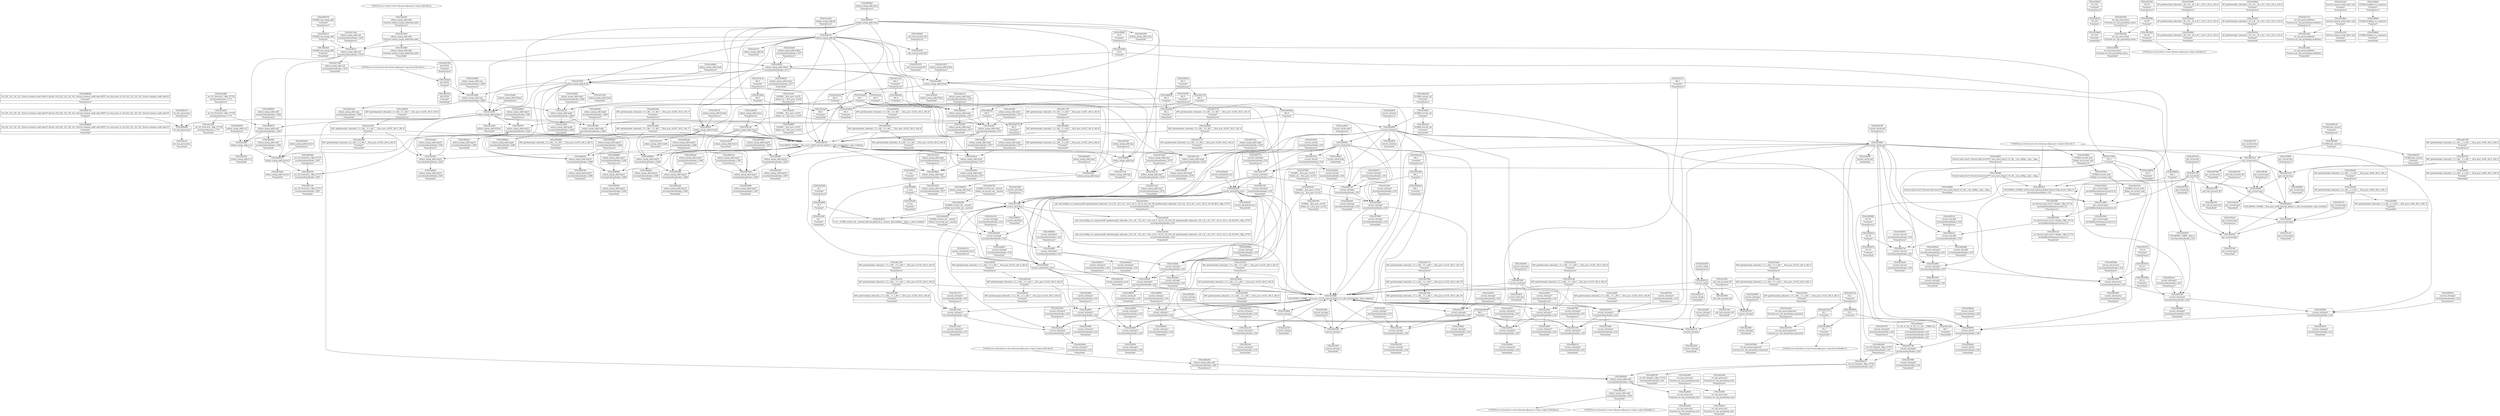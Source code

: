 digraph {
	CE0x3d12e80 [shape=record,shape=Mrecord,label="{CE0x3d12e80|selinux_mmap_addr:if.then1|*SummSink*}"]
	CE0x3d18bd0 [shape=record,shape=Mrecord,label="{CE0x3d18bd0|i32_218|*Constant*|*SummSink*}"]
	CE0x3d47c70 [shape=record,shape=Mrecord,label="{CE0x3d47c70|i64*_getelementptr_inbounds_(_11_x_i64_,_11_x_i64_*___llvm_gcov_ctr125,_i64_0,_i64_10)|*Constant*|*SummSource*}"]
	CE0x3d42f30 [shape=record,shape=Mrecord,label="{CE0x3d42f30|current_sid:land.lhs.true|*SummSink*}"]
	CE0x3cf0ad0 [shape=record,shape=Mrecord,label="{CE0x3cf0ad0|_call_void_mcount()_#3|*SummSource*}"]
	CE0x3d0ab00 [shape=record,shape=Mrecord,label="{CE0x3d0ab00|current_sid:entry|*SummSource*}"]
	CE0x3d1abb0 [shape=record,shape=Mrecord,label="{CE0x3d1abb0|i64*_getelementptr_inbounds_(_9_x_i64_,_9_x_i64_*___llvm_gcov_ctr255,_i64_0,_i64_7)|*Constant*}"]
	CE0x3d3e880 [shape=record,shape=Mrecord,label="{CE0x3d3e880|current_sid:tmp13|security/selinux/hooks.c,218}"]
	CE0x3cf5460 [shape=record,shape=Mrecord,label="{CE0x3cf5460|get_current:tmp|*SummSource*}"]
	CE0x3d03a20 [shape=record,shape=Mrecord,label="{CE0x3d03a20|selinux_mmap_addr:tmp15|security/selinux/hooks.c,3286|*SummSink*}"]
	CE0x3d0a6b0 [shape=record,shape=Mrecord,label="{CE0x3d0a6b0|i64*_getelementptr_inbounds_(_9_x_i64_,_9_x_i64_*___llvm_gcov_ctr255,_i64_0,_i64_0)|*Constant*}"]
	CE0x3d0c970 [shape=record,shape=Mrecord,label="{CE0x3d0c970|GLOBAL:cap_mmap_addr|*Constant*|*SummSource*}"]
	CE0x3d030a0 [shape=record,shape=Mrecord,label="{CE0x3d030a0|selinux_mmap_addr:tmp15|security/selinux/hooks.c,3286|*SummSource*}"]
	CE0x3cfde90 [shape=record,shape=Mrecord,label="{CE0x3cfde90|selinux_mmap_addr:tmp6|security/selinux/hooks.c,3278|*SummSink*}"]
	CE0x3cf5cb0 [shape=record,shape=Mrecord,label="{CE0x3cf5cb0|i1_true|*Constant*|*SummSink*}"]
	CE0x3d22360 [shape=record,shape=Mrecord,label="{CE0x3d22360|current_sid:tmp16|security/selinux/hooks.c,218}"]
	CE0x52af880 [shape=record,shape=Mrecord,label="{CE0x52af880|GLOBAL:__llvm_gcov_ctr255|Global_var:__llvm_gcov_ctr255|*SummSink*}"]
	CE0x3d42e60 [shape=record,shape=Mrecord,label="{CE0x3d42e60|current_sid:land.lhs.true|*SummSource*}"]
	CE0x3d44d50 [shape=record,shape=Mrecord,label="{CE0x3d44d50|GLOBAL:current_sid.__warned|Global_var:current_sid.__warned|*SummSink*}"]
	CE0x3d3dd70 [shape=record,shape=Mrecord,label="{CE0x3d3dd70|current_sid:tmp10|security/selinux/hooks.c,218|*SummSource*}"]
	CE0x3cfb400 [shape=record,shape=Mrecord,label="{CE0x3cfb400|i64*_getelementptr_inbounds_(_2_x_i64_,_2_x_i64_*___llvm_gcov_ctr98,_i64_0,_i64_1)|*Constant*|*SummSource*}"]
	CE0x50cecf0 [shape=record,shape=Mrecord,label="{CE0x50cecf0|_call_void_mcount()_#3}"]
	CE0x3cfe6b0 [shape=record,shape=Mrecord,label="{CE0x3cfe6b0|selinux_mmap_addr:tmp12|security/selinux/hooks.c,3281|*SummSink*}"]
	CE0x3d40e60 [shape=record,shape=Mrecord,label="{CE0x3d40e60|i64_4|*Constant*}"]
	CE0x3ce3e90 [shape=record,shape=Mrecord,label="{CE0x3ce3e90|i8_1|*Constant*|*SummSink*}"]
	CE0x3ced910 [shape=record,shape=Mrecord,label="{CE0x3ced910|current_sid:do.body|*SummSource*}"]
	CE0x3cf0560 [shape=record,shape=Mrecord,label="{CE0x3cf0560|selinux_mmap_addr:tmp11|security/selinux/hooks.c,3280|*SummSink*}"]
	CE0x3d23980 [shape=record,shape=Mrecord,label="{CE0x3d23980|current_sid:tmp2|*SummSource*}"]
	"CONST[source:0(mediator),value:0(static)][purpose:{operation}][SnkIdx:3]"
	CE0x3ce5160 [shape=record,shape=Mrecord,label="{CE0x3ce5160|i64*_getelementptr_inbounds_(_9_x_i64_,_9_x_i64_*___llvm_gcov_ctr255,_i64_0,_i64_6)|*Constant*}"]
	CE0x3d55670 [shape=record,shape=Mrecord,label="{CE0x3d55670|COLLAPSED:_CMRE:_elem_0::|security/selinux/hooks.c,218}"]
	CE0x3d23580 [shape=record,shape=Mrecord,label="{CE0x3d23580|avc_has_perm:tclass|Function::avc_has_perm&Arg::tclass::}"]
	CE0x3cf66b0 [shape=record,shape=Mrecord,label="{CE0x3cf66b0|current_sid:tmp10|security/selinux/hooks.c,218|*SummSink*}"]
	CE0x3d0dac0 [shape=record,shape=Mrecord,label="{CE0x3d0dac0|selinux_mmap_addr:tmp13|security/selinux/hooks.c,3281|*SummSink*}"]
	CE0x3d07930 [shape=record,shape=Mrecord,label="{CE0x3d07930|_ret_%struct.task_struct*_%tmp4,_!dbg_!27714|./arch/x86/include/asm/current.h,14}"]
	CE0x3d037a0 [shape=record,shape=Mrecord,label="{CE0x3d037a0|current_sid:cred|security/selinux/hooks.c,218}"]
	CE0x3d13030 [shape=record,shape=Mrecord,label="{CE0x3d13030|selinux_mmap_addr:tmp7|security/selinux/hooks.c,3278|*SummSource*}"]
	CE0x3cfb510 [shape=record,shape=Mrecord,label="{CE0x3cfb510|GLOBAL:cap_mmap_addr|*Constant*}"]
	CE0x3d42180 [shape=record,shape=Mrecord,label="{CE0x3d42180|current_sid:do.end|*SummSource*}"]
	CE0x3cefa10 [shape=record,shape=Mrecord,label="{CE0x3cefa10|current_sid:tmp18|security/selinux/hooks.c,218|*SummSource*}"]
	CE0x3d44470 [shape=record,shape=Mrecord,label="{CE0x3d44470|current_sid:tmp4|security/selinux/hooks.c,218|*SummSource*}"]
	CE0x3cf99c0 [shape=record,shape=Mrecord,label="{CE0x3cf99c0|selinux_mmap_addr:tobool|security/selinux/hooks.c,3277}"]
	CE0x3d55860 [shape=record,shape=Mrecord,label="{CE0x3d55860|current_sid:security|security/selinux/hooks.c,218}"]
	CE0x3d158b0 [shape=record,shape=Mrecord,label="{CE0x3d158b0|i64_4|*Constant*|*SummSink*}"]
	CE0x3d235f0 [shape=record,shape=Mrecord,label="{CE0x3d235f0|avc_has_perm:tclass|Function::avc_has_perm&Arg::tclass::|*SummSource*}"]
	CE0x3cf18a0 [shape=record,shape=Mrecord,label="{CE0x3cf18a0|i64*_getelementptr_inbounds_(_11_x_i64_,_11_x_i64_*___llvm_gcov_ctr125,_i64_0,_i64_1)|*Constant*|*SummSource*}"]
	CE0x518c130 [shape=record,shape=Mrecord,label="{CE0x518c130|selinux_mmap_addr:if.end4|*SummSink*}"]
	CE0x3d23000 [shape=record,shape=Mrecord,label="{CE0x3d23000|i16_45|*Constant*}"]
	CE0x3cf8e40 [shape=record,shape=Mrecord,label="{CE0x3cf8e40|i32_218|*Constant*|*SummSource*}"]
	CE0x3cef520 [shape=record,shape=Mrecord,label="{CE0x3cef520|current_sid:tmp17|security/selinux/hooks.c,218|*SummSource*}"]
	CE0x5c69ac0 [shape=record,shape=Mrecord,label="{CE0x5c69ac0|i64_2|*Constant*|*SummSource*}"]
	CE0x3d0d950 [shape=record,shape=Mrecord,label="{CE0x3d0d950|selinux_mmap_addr:tmp13|security/selinux/hooks.c,3281|*SummSource*}"]
	CE0x3d16fc0 [shape=record,shape=Mrecord,label="{CE0x3d16fc0|current_sid:if.end|*SummSink*}"]
	CE0x3d56ba0 [shape=record,shape=Mrecord,label="{CE0x3d56ba0|current_sid:sid|security/selinux/hooks.c,220|*SummSource*}"]
	CE0x3d43300 [shape=record,shape=Mrecord,label="{CE0x3d43300|_call_void_mcount()_#3|*SummSink*}"]
	CE0x3d15620 [shape=record,shape=Mrecord,label="{CE0x3d15620|i32_0|*Constant*}"]
	CE0x3d40fc0 [shape=record,shape=Mrecord,label="{CE0x3d40fc0|get_current:tmp3}"]
	CE0x3cec810 [shape=record,shape=Mrecord,label="{CE0x3cec810|selinux_mmap_addr:return|*SummSink*}"]
	CE0x52af9d0 [shape=record,shape=Mrecord,label="{CE0x52af9d0|i64*_getelementptr_inbounds_(_9_x_i64_,_9_x_i64_*___llvm_gcov_ctr255,_i64_0,_i64_3)|*Constant*}"]
	CE0x3d55480 [shape=record,shape=Mrecord,label="{CE0x3d55480|i32_22|*Constant*|*SummSink*}"]
	CE0x3d08940 [shape=record,shape=Mrecord,label="{CE0x3d08940|selinux_mmap_addr:tmp11|security/selinux/hooks.c,3280}"]
	CE0x3d22ab0 [shape=record,shape=Mrecord,label="{CE0x3d22ab0|avc_has_perm:ssid|Function::avc_has_perm&Arg::ssid::|*SummSource*}"]
	CE0x3cfa530 [shape=record,shape=Mrecord,label="{CE0x3cfa530|selinux_mmap_addr:tmp8|security/selinux/hooks.c,3280}"]
	CE0x3cf7c10 [shape=record,shape=Mrecord,label="{CE0x3cf7c10|current_sid:tmp6|security/selinux/hooks.c,218}"]
	CE0x3cfbc90 [shape=record,shape=Mrecord,label="{CE0x3cfbc90|get_current:tmp1|*SummSource*}"]
	CE0x3d0f0e0 [shape=record,shape=Mrecord,label="{CE0x3d0f0e0|selinux_mmap_addr:tmp9|security/selinux/hooks.c,3280|*SummSink*}"]
	CE0x35e7120 [shape=record,shape=Mrecord,label="{CE0x35e7120|selinux_mmap_addr:tmp|*SummSink*}"]
	CE0x3d44ed0 [shape=record,shape=Mrecord,label="{CE0x3d44ed0|current_sid:tmp8|security/selinux/hooks.c,218}"]
	CE0x3d55c90 [shape=record,shape=Mrecord,label="{CE0x3d55c90|current_sid:tmp22|security/selinux/hooks.c,218}"]
	CE0x3d75820 [shape=record,shape=Mrecord,label="{CE0x3d75820|get_current:tmp4|./arch/x86/include/asm/current.h,14|*SummSource*}"]
	CE0x3d18f00 [shape=record,shape=Mrecord,label="{CE0x3d18f00|i8*_getelementptr_inbounds_(_45_x_i8_,_45_x_i8_*_.str12,_i32_0,_i32_0)|*Constant*|*SummSink*}"]
	CE0x3d434a0 [shape=record,shape=Mrecord,label="{CE0x3d434a0|i64_3|*Constant*|*SummSink*}"]
	CE0x3d0ae10 [shape=record,shape=Mrecord,label="{CE0x3d0ae10|_ret_i32_%tmp24,_!dbg_!27742|security/selinux/hooks.c,220}"]
	CE0x3d04530 [shape=record,shape=Mrecord,label="{CE0x3d04530|i64*_getelementptr_inbounds_(_9_x_i64_,_9_x_i64_*___llvm_gcov_ctr255,_i64_0,_i64_8)|*Constant*|*SummSink*}"]
	CE0x3cf2180 [shape=record,shape=Mrecord,label="{CE0x3cf2180|current_sid:tmp7|security/selinux/hooks.c,218}"]
	CE0x3d074c0 [shape=record,shape=Mrecord,label="{CE0x3d074c0|get_current:entry}"]
	CE0x3d05720 [shape=record,shape=Mrecord,label="{CE0x3d05720|selinux_mmap_addr:tmp17|security/selinux/hooks.c,3287|*SummSource*}"]
	CE0x3d0e640 [shape=record,shape=Mrecord,label="{CE0x3d0e640|selinux_mmap_addr:call3|security/selinux/hooks.c,3282|*SummSink*}"]
	CE0x3d1d0a0 [shape=record,shape=Mrecord,label="{CE0x3d1d0a0|i64*_getelementptr_inbounds_(_11_x_i64_,_11_x_i64_*___llvm_gcov_ctr125,_i64_0,_i64_0)|*Constant*}"]
	CE0x3cf7a90 [shape=record,shape=Mrecord,label="{CE0x3cf7a90|current_sid:tmp5|security/selinux/hooks.c,218|*SummSource*}"]
	CE0x3d168e0 [shape=record,shape=Mrecord,label="{CE0x3d168e0|current_sid:do.end}"]
	CE0x3cf4250 [shape=record,shape=Mrecord,label="{CE0x3cf4250|i8*_getelementptr_inbounds_(_25_x_i8_,_25_x_i8_*_.str3,_i32_0,_i32_0)|*Constant*}"]
	CE0x3cf85a0 [shape=record,shape=Mrecord,label="{CE0x3cf85a0|i64*_getelementptr_inbounds_(_11_x_i64_,_11_x_i64_*___llvm_gcov_ctr125,_i64_0,_i64_6)|*Constant*|*SummSink*}"]
	CE0x3d40bb0 [shape=record,shape=Mrecord,label="{CE0x3d40bb0|current_sid:tobool1|security/selinux/hooks.c,218|*SummSource*}"]
	CE0x3cfc570 [shape=record,shape=Mrecord,label="{CE0x3cfc570|selinux_mmap_addr:bb|*SummSink*}"]
	CE0x46aab20 [shape=record,shape=Mrecord,label="{CE0x46aab20|selinux_mmap_addr:tmp1|*SummSource*}"]
	CE0x3cf56b0 [shape=record,shape=Mrecord,label="{CE0x3cf56b0|current_sid:tmp14|security/selinux/hooks.c,218|*SummSource*}"]
	CE0x3d03da0 [shape=record,shape=Mrecord,label="{CE0x3d03da0|selinux_mmap_addr:retval.0|*SummSink*}"]
	CE0x3d0df10 [shape=record,shape=Mrecord,label="{CE0x3d0df10|selinux_mmap_addr:tmp1|*SummSink*}"]
	CE0x3d137c0 [shape=record,shape=Mrecord,label="{CE0x3d137c0|i64*_getelementptr_inbounds_(_9_x_i64_,_9_x_i64_*___llvm_gcov_ctr255,_i64_0,_i64_3)|*Constant*|*SummSource*}"]
	CE0x3d1b940 [shape=record,shape=Mrecord,label="{CE0x3d1b940|current_sid:tmp|*SummSource*}"]
	CE0x518c1a0 [shape=record,shape=Mrecord,label="{CE0x518c1a0|selinux_mmap_addr:return}"]
	CE0x3cfb930 [shape=record,shape=Mrecord,label="{CE0x3cfb930|selinux_mmap_addr:if.end4}"]
	CE0x3d024a0 [shape=record,shape=Mrecord,label="{CE0x3d024a0|i64*_getelementptr_inbounds_(_9_x_i64_,_9_x_i64_*___llvm_gcov_ctr255,_i64_0,_i64_7)|*Constant*|*SummSource*}"]
	CE0x3d1e3d0 [shape=record,shape=Mrecord,label="{CE0x3d1e3d0|avc_has_perm:auditdata|Function::avc_has_perm&Arg::auditdata::}"]
	CE0x3d12f50 [shape=record,shape=Mrecord,label="{CE0x3d12f50|selinux_mmap_addr:if.end}"]
	CE0x3d41480 [shape=record,shape=Mrecord,label="{CE0x3d41480|i64_3|*Constant*}"]
	CE0x3d54d60 [shape=record,shape=Mrecord,label="{CE0x3d54d60|current_sid:tmp21|security/selinux/hooks.c,218}"]
	CE0x3d437a0 [shape=record,shape=Mrecord,label="{CE0x3d437a0|current_sid:tmp4|security/selinux/hooks.c,218}"]
	CE0x3d246b0 [shape=record,shape=Mrecord,label="{CE0x3d246b0|selinux_mmap_addr:tmp5|security/selinux/hooks.c,3277}"]
	CE0x3d05c50 [shape=record,shape=Mrecord,label="{CE0x3d05c50|current_sid:call4|security/selinux/hooks.c,218|*SummSource*}"]
	CE0x3d02050 [shape=record,shape=Mrecord,label="{CE0x3d02050|selinux_mmap_addr:rc.0|*SummSource*}"]
	CE0x3d1a2e0 [shape=record,shape=Mrecord,label="{CE0x3d1a2e0|%struct.common_audit_data*_null|*Constant*|*SummSource*}"]
	CE0x3cf8c20 [shape=record,shape=Mrecord,label="{CE0x3cf8c20|i32_218|*Constant*}"]
	CE0x3d114a0 [shape=record,shape=Mrecord,label="{CE0x3d114a0|selinux_mmap_addr:call|security/selinux/hooks.c,3276|*SummSource*}"]
	CE0x3d131a0 [shape=record,shape=Mrecord,label="{CE0x3d131a0|selinux_mmap_addr:tmp7|security/selinux/hooks.c,3278|*SummSink*}"]
	CE0x3d153d0 [shape=record,shape=Mrecord,label="{CE0x3d153d0|current_sid:if.then}"]
	CE0x3cf39a0 [shape=record,shape=Mrecord,label="{CE0x3cf39a0|current_sid:tmp6|security/selinux/hooks.c,218|*SummSink*}"]
	CE0x3d0a5e0 [shape=record,shape=Mrecord,label="{CE0x3d0a5e0|GLOBAL:current_sid|*Constant*|*SummSink*}"]
	CE0x3d43430 [shape=record,shape=Mrecord,label="{CE0x3d43430|i64_3|*Constant*|*SummSource*}"]
	CE0x3cf95d0 [shape=record,shape=Mrecord,label="{CE0x3cf95d0|current_sid:do.body}"]
	CE0x3d11dc0 [shape=record,shape=Mrecord,label="{CE0x3d11dc0|selinux_mmap_addr:if.end|*SummSink*}"]
	CE0x3cf82f0 [shape=record,shape=Mrecord,label="{CE0x3cf82f0|i64*_getelementptr_inbounds_(_11_x_i64_,_11_x_i64_*___llvm_gcov_ctr125,_i64_0,_i64_6)|*Constant*|*SummSource*}"]
	CE0x3d43730 [shape=record,shape=Mrecord,label="{CE0x3d43730|i64_2|*Constant*}"]
	CE0x3d055a0 [shape=record,shape=Mrecord,label="{CE0x3d055a0|selinux_mmap_addr:tmp17|security/selinux/hooks.c,3287}"]
	CE0x3d1ddb0 [shape=record,shape=Mrecord,label="{CE0x3d1ddb0|selinux_mmap_addr:addr|Function::selinux_mmap_addr&Arg::addr::|*SummSink*}"]
	CE0x3d43c50 [shape=record,shape=Mrecord,label="{CE0x3d43c50|current_sid:bb}"]
	CE0x3d02660 [shape=record,shape=Mrecord,label="{CE0x3d02660|i64*_getelementptr_inbounds_(_9_x_i64_,_9_x_i64_*___llvm_gcov_ctr255,_i64_0,_i64_7)|*Constant*|*SummSink*}"]
	CE0x3cf4530 [shape=record,shape=Mrecord,label="{CE0x3cf4530|i8*_getelementptr_inbounds_(_25_x_i8_,_25_x_i8_*_.str3,_i32_0,_i32_0)|*Constant*|*SummSink*}"]
	CE0x3cf06d0 [shape=record,shape=Mrecord,label="{CE0x3cf06d0|i64*_getelementptr_inbounds_(_9_x_i64_,_9_x_i64_*___llvm_gcov_ctr255,_i64_0,_i64_6)|*Constant*|*SummSource*}"]
	CE0x3d0bd00 [shape=record,shape=Mrecord,label="{CE0x3d0bd00|avc_has_perm:entry}"]
	CE0x3d436a0 [shape=record,shape=Mrecord,label="{CE0x3d436a0|i64_0|*Constant*}"]
	CE0x3cfe2f0 [shape=record,shape=Mrecord,label="{CE0x3cfe2f0|selinux_mmap_addr:tmp2|security/selinux/hooks.c,3277|*SummSink*}"]
	CE0x3d232b0 [shape=record,shape=Mrecord,label="{CE0x3d232b0|i16_45|*Constant*|*SummSink*}"]
	CE0x3d24390 [shape=record,shape=Mrecord,label="{CE0x3d24390|current_sid:tmp3|*SummSink*}"]
	CE0x3d0efb0 [shape=record,shape=Mrecord,label="{CE0x3d0efb0|selinux_mmap_addr:tmp9|security/selinux/hooks.c,3280}"]
	CE0x3cef590 [shape=record,shape=Mrecord,label="{CE0x3cef590|current_sid:tmp17|security/selinux/hooks.c,218|*SummSink*}"]
	CE0x3d41ef0 [shape=record,shape=Mrecord,label="{CE0x3d41ef0|current_sid:tmp12|security/selinux/hooks.c,218|*SummSink*}"]
	CE0x3cebc30 [shape=record,shape=Mrecord,label="{CE0x3cebc30|selinux_mmap_addr:bb}"]
	CE0x3cf69b0 [shape=record,shape=Mrecord,label="{CE0x3cf69b0|current_sid:tmp11|security/selinux/hooks.c,218|*SummSource*}"]
	CE0x3d24110 [shape=record,shape=Mrecord,label="{CE0x3d24110|current_sid:tmp3}"]
	CE0x52af700 [shape=record,shape=Mrecord,label="{CE0x52af700|i64_0|*Constant*|*SummSource*}"]
	CE0x3d56eb0 [shape=record,shape=Mrecord,label="{CE0x3d56eb0|0:_i32,_4:_i32,_8:_i32,_12:_i32,_:_CMRE_4,8_|*MultipleSource*|security/selinux/hooks.c,218|security/selinux/hooks.c,218|security/selinux/hooks.c,220}"]
	CE0x3d57dc0 [shape=record,shape=Mrecord,label="{CE0x3d57dc0|i64*_getelementptr_inbounds_(_2_x_i64_,_2_x_i64_*___llvm_gcov_ctr98,_i64_0,_i64_0)|*Constant*}"]
	CE0x3d196e0 [shape=record,shape=Mrecord,label="{CE0x3d196e0|%struct.common_audit_data*_null|*Constant*}"]
	CE0x3d04ff0 [shape=record,shape=Mrecord,label="{CE0x3d04ff0|selinux_mmap_addr:tmp16|security/selinux/hooks.c,3287}"]
	CE0x3d04040 [shape=record,shape=Mrecord,label="{CE0x3d04040|i64*_getelementptr_inbounds_(_9_x_i64_,_9_x_i64_*___llvm_gcov_ctr255,_i64_0,_i64_8)|*Constant*|*SummSource*}"]
	CE0x3d156e0 [shape=record,shape=Mrecord,label="{CE0x3d156e0|selinux_mmap_addr:addr|Function::selinux_mmap_addr&Arg::addr::}"]
	CE0x3d47d90 [shape=record,shape=Mrecord,label="{CE0x3d47d90|current_sid:tmp19|security/selinux/hooks.c,218|*SummSink*}"]
	CE0x3cf8960 [shape=record,shape=Mrecord,label="{CE0x3cf8960|GLOBAL:lockdep_rcu_suspicious|*Constant*}"]
	CE0x3d05060 [shape=record,shape=Mrecord,label="{CE0x3d05060|selinux_mmap_addr:tmp16|security/selinux/hooks.c,3287|*SummSource*}"]
	CE0x3d03810 [shape=record,shape=Mrecord,label="{CE0x3d03810|COLLAPSED:_GCMRE_current_task_external_global_%struct.task_struct*:_elem_0::|security/selinux/hooks.c,218}"]
	CE0x3d22e90 [shape=record,shape=Mrecord,label="{CE0x3d22e90|avc_has_perm:tsid|Function::avc_has_perm&Arg::tsid::|*SummSink*}"]
	CE0x3cfacd0 [shape=record,shape=Mrecord,label="{CE0x3cfacd0|GLOBAL:__llvm_gcov_ctr255|Global_var:__llvm_gcov_ctr255|*SummSource*}"]
	CE0x3d021f0 [shape=record,shape=Mrecord,label="{CE0x3d021f0|selinux_mmap_addr:rc.0|*SummSink*}"]
	CE0x3d03910 [shape=record,shape=Mrecord,label="{CE0x3d03910|current_sid:cred|security/selinux/hooks.c,218|*SummSource*}"]
	CE0x3cf5960 [shape=record,shape=Mrecord,label="{CE0x3cf5960|i1_true|*Constant*}"]
	CE0x3d1a9d0 [shape=record,shape=Mrecord,label="{CE0x3d1a9d0|_ret_i32_%retval.0,_!dbg_!27728|security/selinux/avc.c,775|*SummSink*}"]
	CE0x3d3e8f0 [shape=record,shape=Mrecord,label="{CE0x3d3e8f0|current_sid:tmp13|security/selinux/hooks.c,218|*SummSource*}"]
	CE0x3d013a0 [shape=record,shape=Mrecord,label="{CE0x3d013a0|selinux_mmap_addr:tmp6|security/selinux/hooks.c,3278|*SummSource*}"]
	CE0x3d55010 [shape=record,shape=Mrecord,label="{CE0x3d55010|i32_22|*Constant*}"]
	CE0x3d57c90 [shape=record,shape=Mrecord,label="{CE0x3d57c90|get_current:bb|*SummSink*}"]
	CE0x3cfe110 [shape=record,shape=Mrecord,label="{CE0x3cfe110|selinux_mmap_addr:tmp7|security/selinux/hooks.c,3278}"]
	CE0x3d1a350 [shape=record,shape=Mrecord,label="{CE0x3d1a350|%struct.common_audit_data*_null|*Constant*|*SummSink*}"]
	CE0x3d12c30 [shape=record,shape=Mrecord,label="{CE0x3d12c30|i64_4|*Constant*|*SummSource*}"]
	CE0x3d0b870 [shape=record,shape=Mrecord,label="{CE0x3d0b870|selinux_mmap_addr:call3|security/selinux/hooks.c,3282}"]
	CE0x3cfbd30 [shape=record,shape=Mrecord,label="{CE0x3cfbd30|i64*_getelementptr_inbounds_(_2_x_i64_,_2_x_i64_*___llvm_gcov_ctr98,_i64_0,_i64_1)|*Constant*}"]
	CE0x3d1c500 [shape=record,shape=Mrecord,label="{CE0x3d1c500|current_sid:tmp15|security/selinux/hooks.c,218}"]
	CE0x3cefb90 [shape=record,shape=Mrecord,label="{CE0x3cefb90|current_sid:tmp18|security/selinux/hooks.c,218|*SummSink*}"]
	CE0x3cf67e0 [shape=record,shape=Mrecord,label="{CE0x3cf67e0|current_sid:tmp11|security/selinux/hooks.c,218}"]
	CE0x3d55e10 [shape=record,shape=Mrecord,label="{CE0x3d55e10|current_sid:tmp22|security/selinux/hooks.c,218|*SummSource*}"]
	CE0x3d562a0 [shape=record,shape=Mrecord,label="{CE0x3d562a0|current_sid:tmp23|security/selinux/hooks.c,218|*SummSource*}"]
	CE0x3cef820 [shape=record,shape=Mrecord,label="{CE0x3cef820|current_sid:tmp18|security/selinux/hooks.c,218}"]
	CE0x3d1d5b0 [shape=record,shape=Mrecord,label="{CE0x3d1d5b0|get_current:tmp4|./arch/x86/include/asm/current.h,14|*SummSink*}"]
	CE0x3d07d50 [shape=record,shape=Mrecord,label="{CE0x3d07d50|current_sid:if.end}"]
	CE0x3cfe970 [shape=record,shape=Mrecord,label="{CE0x3cfe970|selinux_mmap_addr:tmp13|security/selinux/hooks.c,3281}"]
	"CONST[source:0(mediator),value:2(dynamic)][purpose:{object}][SnkIdx:2]"
	CE0x3d56080 [shape=record,shape=Mrecord,label="{CE0x3d56080|current_sid:tmp22|security/selinux/hooks.c,218|*SummSink*}"]
	CE0x3d41c00 [shape=record,shape=Mrecord,label="{CE0x3d41c00|current_sid:tmp12|security/selinux/hooks.c,218}"]
	CE0x3d05a10 [shape=record,shape=Mrecord,label="{CE0x3d05a10|current_sid:call4|security/selinux/hooks.c,218}"]
	CE0x3d1c2c0 [shape=record,shape=Mrecord,label="{CE0x3d1c2c0|i64*_getelementptr_inbounds_(_11_x_i64_,_11_x_i64_*___llvm_gcov_ctr125,_i64_0,_i64_8)|*Constant*}"]
	CE0x3d1d6b0 [shape=record,shape=Mrecord,label="{CE0x3d1d6b0|GLOBAL:current_task|Global_var:current_task|*SummSource*}"]
	CE0x3d43e10 [shape=record,shape=Mrecord,label="{CE0x3d43e10|current_sid:bb|*SummSink*}"]
	CE0x3cf5830 [shape=record,shape=Mrecord,label="{CE0x3cf5830|current_sid:tmp14|security/selinux/hooks.c,218|*SummSink*}"]
	CE0x3cee350 [shape=record,shape=Mrecord,label="{CE0x3cee350|current_sid:tmp|*SummSink*}"]
	CE0x3d1b860 [shape=record,shape=Mrecord,label="{CE0x3d1b860|current_sid:tmp}"]
	CE0x3cf8b00 [shape=record,shape=Mrecord,label="{CE0x3cf8b00|GLOBAL:lockdep_rcu_suspicious|*Constant*|*SummSink*}"]
	CE0x3cf1080 [shape=record,shape=Mrecord,label="{CE0x3cf1080|_call_void_mcount()_#3}"]
	CE0x3d56420 [shape=record,shape=Mrecord,label="{CE0x3d56420|current_sid:tmp23|security/selinux/hooks.c,218|*SummSink*}"]
	CE0x3d05530 [shape=record,shape=Mrecord,label="{CE0x3d05530|_ret_i32_%retval.0,_!dbg_!27727|security/selinux/hooks.c,3287}"]
	CE0x3d0e530 [shape=record,shape=Mrecord,label="{CE0x3d0e530|_ret_i32_%tmp24,_!dbg_!27742|security/selinux/hooks.c,220|*SummSink*}"]
	CE0x3cfaa60 [shape=record,shape=Mrecord,label="{CE0x3cfaa60|selinux_mmap_addr:if.then1|*SummSource*}"]
	CE0x3d57780 [shape=record,shape=Mrecord,label="{CE0x3d57780|current_sid:tmp24|security/selinux/hooks.c,220}"]
	CE0x5c69a50 [shape=record,shape=Mrecord,label="{CE0x5c69a50|selinux_mmap_addr:tobool|security/selinux/hooks.c,3277|*SummSink*}"]
	CE0x3cf98e0 [shape=record,shape=Mrecord,label="{CE0x3cf98e0|i32_0|*Constant*|*SummSource*}"]
	CE0x3d07bb0 [shape=record,shape=Mrecord,label="{CE0x3d07bb0|_ret_i32_%retval.0,_!dbg_!27727|security/selinux/hooks.c,3287|*SummSource*}"]
	CE0x3d19750 [shape=record,shape=Mrecord,label="{CE0x3d19750|avc_has_perm:requested|Function::avc_has_perm&Arg::requested::}"]
	CE0x3d0bbd0 [shape=record,shape=Mrecord,label="{CE0x3d0bbd0|i32_(i32,_i32,_i16,_i32,_%struct.common_audit_data*)*_bitcast_(i32_(i32,_i32,_i16,_i32,_%struct.common_audit_data.495*)*_avc_has_perm_to_i32_(i32,_i32,_i16,_i32,_%struct.common_audit_data*)*)|*Constant*|*SummSink*}"]
	CE0x3cf2bd0 [shape=record,shape=Mrecord,label="{CE0x3cf2bd0|current_sid:tmp9|security/selinux/hooks.c,218}"]
	CE0x3d193a0 [shape=record,shape=Mrecord,label="{CE0x3d193a0|i64*_getelementptr_inbounds_(_11_x_i64_,_11_x_i64_*___llvm_gcov_ctr125,_i64_0,_i64_9)|*Constant*|*SummSource*}"]
	"CONST[source:0(mediator),value:2(dynamic)][purpose:{object,subject}][SrcIdx:4]"
	CE0x3ce4340 [shape=record,shape=Mrecord,label="{CE0x3ce4340|_call_void_lockdep_rcu_suspicious(i8*_getelementptr_inbounds_(_25_x_i8_,_25_x_i8_*_.str3,_i32_0,_i32_0),_i32_218,_i8*_getelementptr_inbounds_(_45_x_i8_,_45_x_i8_*_.str12,_i32_0,_i32_0))_#10,_!dbg_!27727|security/selinux/hooks.c,218|*SummSource*}"]
	CE0x3d18e90 [shape=record,shape=Mrecord,label="{CE0x3d18e90|i8*_getelementptr_inbounds_(_45_x_i8_,_45_x_i8_*_.str12,_i32_0,_i32_0)|*Constant*|*SummSource*}"]
	CE0x3d1a4a0 [shape=record,shape=Mrecord,label="{CE0x3d1a4a0|avc_has_perm:auditdata|Function::avc_has_perm&Arg::auditdata::|*SummSink*}"]
	CE0x3d0f5b0 [shape=record,shape=Mrecord,label="{CE0x3d0f5b0|selinux_mmap_addr:entry|*SummSource*}"]
	CE0x3ced630 [shape=record,shape=Mrecord,label="{CE0x3ced630|current_sid:tmp8|security/selinux/hooks.c,218|*SummSink*}"]
	CE0x3d229d0 [shape=record,shape=Mrecord,label="{CE0x3d229d0|i8_1|*Constant*|*SummSource*}"]
	CE0x3cf6d80 [shape=record,shape=Mrecord,label="{CE0x3cf6d80|%struct.task_struct*_(%struct.task_struct**)*_asm_movq_%gs:$_1:P_,$0_,_r,im,_dirflag_,_fpsr_,_flags_}"]
	CE0x3d11c70 [shape=record,shape=Mrecord,label="{CE0x3d11c70|i64*_getelementptr_inbounds_(_9_x_i64_,_9_x_i64_*___llvm_gcov_ctr255,_i64_0,_i64_3)|*Constant*|*SummSink*}"]
	CE0x3cf8a90 [shape=record,shape=Mrecord,label="{CE0x3cf8a90|GLOBAL:lockdep_rcu_suspicious|*Constant*|*SummSource*}"]
	CE0x3d1d740 [shape=record,shape=Mrecord,label="{CE0x3d1d740|GLOBAL:current_task|Global_var:current_task|*SummSink*}"]
	CE0x3d45630 [shape=record,shape=Mrecord,label="{CE0x3d45630|GLOBAL:__llvm_gcov_ctr125|Global_var:__llvm_gcov_ctr125}"]
	CE0x3d1c570 [shape=record,shape=Mrecord,label="{CE0x3d1c570|current_sid:tmp15|security/selinux/hooks.c,218|*SummSource*}"]
	CE0x3d19580 [shape=record,shape=Mrecord,label="{CE0x3d19580|avc_has_perm:requested|Function::avc_has_perm&Arg::requested::|*SummSink*}"]
	CE0x3d147e0 [shape=record,shape=Mrecord,label="{CE0x3d147e0|current_sid:call|security/selinux/hooks.c,218}"]
	CE0x3d479c0 [shape=record,shape=Mrecord,label="{CE0x3d479c0|current_sid:tmp19|security/selinux/hooks.c,218|*SummSource*}"]
	CE0x3d0ef40 [shape=record,shape=Mrecord,label="{CE0x3d0ef40|selinux_mmap_addr:tmp9|security/selinux/hooks.c,3280|*SummSource*}"]
	CE0x3d086a0 [shape=record,shape=Mrecord,label="{CE0x3d086a0|selinux_mmap_addr:tmp10|security/selinux/hooks.c,3280|*SummSource*}"]
	CE0x3d154b0 [shape=record,shape=Mrecord,label="{CE0x3d154b0|current_sid:if.then|*SummSource*}"]
	CE0x3cfb720 [shape=record,shape=Mrecord,label="{CE0x3cfb720|selinux_mmap_addr:if.end4|*SummSource*}"]
	CE0x3d22d60 [shape=record,shape=Mrecord,label="{CE0x3d22d60|avc_has_perm:tsid|Function::avc_has_perm&Arg::tsid::|*SummSource*}"]
	CE0x3cf7200 [shape=record,shape=Mrecord,label="{CE0x3cf7200|i32_0|*Constant*}"]
	CE0x3d0eaa0 [shape=record,shape=Mrecord,label="{CE0x3d0eaa0|i64_0|*Constant*}"]
	CE0x3d3c560 [shape=record,shape=Mrecord,label="{CE0x3d3c560|i64_1|*Constant*}"]
	CE0x3d0e080 [shape=record,shape=Mrecord,label="{CE0x3d0e080|_ret_i32_%tmp24,_!dbg_!27742|security/selinux/hooks.c,220|*SummSource*}"]
	CE0x3d05f00 [shape=record,shape=Mrecord,label="{CE0x3d05f00|GLOBAL:get_current|*Constant*}"]
	CE0x3cf1c70 [shape=record,shape=Mrecord,label="{CE0x3cf1c70|get_current:tmp2|*SummSource*}"]
	CE0x3cf1a00 [shape=record,shape=Mrecord,label="{CE0x3cf1a00|i64*_getelementptr_inbounds_(_11_x_i64_,_11_x_i64_*___llvm_gcov_ctr125,_i64_0,_i64_1)|*Constant*|*SummSink*}"]
	CE0x3d40d30 [shape=record,shape=Mrecord,label="{CE0x3d40d30|current_sid:tobool1|security/selinux/hooks.c,218|*SummSink*}"]
	CE0x3d56ab0 [shape=record,shape=Mrecord,label="{CE0x3d56ab0|current_sid:sid|security/selinux/hooks.c,220|*SummSink*}"]
	CE0x3d01aa0 [shape=record,shape=Mrecord,label="{CE0x3d01aa0|selinux_mmap_addr:cmp|security/selinux/hooks.c,3280|*SummSink*}"]
	CE0x3d57870 [shape=record,shape=Mrecord,label="{CE0x3d57870|current_sid:tmp24|security/selinux/hooks.c,220|*SummSource*}"]
	CE0x3d239f0 [shape=record,shape=Mrecord,label="{CE0x3d239f0|current_sid:tmp2|*SummSink*}"]
	CE0x3d0b950 [shape=record,shape=Mrecord,label="{CE0x3d0b950|selinux_mmap_addr:call3|security/selinux/hooks.c,3282|*SummSource*}"]
	CE0x3cfe4a0 [shape=record,shape=Mrecord,label="{CE0x3cfe4a0|selinux_mmap_addr:tmp12|security/selinux/hooks.c,3281|*SummSource*}"]
	CE0x3ce42d0 [shape=record,shape=Mrecord,label="{CE0x3ce42d0|_call_void_lockdep_rcu_suspicious(i8*_getelementptr_inbounds_(_25_x_i8_,_25_x_i8_*_.str3,_i32_0,_i32_0),_i32_218,_i8*_getelementptr_inbounds_(_45_x_i8_,_45_x_i8_*_.str12,_i32_0,_i32_0))_#10,_!dbg_!27727|security/selinux/hooks.c,218}"]
	CE0x3d03610 [shape=record,shape=Mrecord,label="{CE0x3d03610|i32_78|*Constant*|*SummSink*}"]
	CE0x3d15c10 [shape=record,shape=Mrecord,label="{CE0x3d15c10|i64_5|*Constant*|*SummSource*}"]
	CE0x3cecab0 [shape=record,shape=Mrecord,label="{CE0x3cecab0|selinux_mmap_addr:bb|*SummSource*}"]
	CE0x3cfa640 [shape=record,shape=Mrecord,label="{CE0x3cfa640|selinux_mmap_addr:tmp8|security/selinux/hooks.c,3280|*SummSource*}"]
	CE0x3d22800 [shape=record,shape=Mrecord,label="{CE0x3d22800|i8_1|*Constant*}"]
	CE0x3d0a0c0 [shape=record,shape=Mrecord,label="{CE0x3d0a0c0|selinux_mmap_addr:call2|security/selinux/hooks.c,3281|*SummSink*}"]
	CE0x3d13f40 [shape=record,shape=Mrecord,label="{CE0x3d13f40|current_sid:tmp1|*SummSink*}"]
	CE0x3d42020 [shape=record,shape=Mrecord,label="{CE0x3d42020|i64*_getelementptr_inbounds_(_11_x_i64_,_11_x_i64_*___llvm_gcov_ctr125,_i64_0,_i64_6)|*Constant*}"]
	CE0x3d41300 [shape=record,shape=Mrecord,label="{CE0x3d41300|i64*_getelementptr_inbounds_(_2_x_i64_,_2_x_i64_*___llvm_gcov_ctr98,_i64_0,_i64_0)|*Constant*|*SummSource*}"]
	CE0x3d1da70 [shape=record,shape=Mrecord,label="{CE0x3d1da70|0:_i8,_:_GCMR_current_sid.__warned_internal_global_i8_0,_section_.data.unlikely_,_align_1:_elem_0:default:}"]
	CE0x3d08ce0 [shape=record,shape=Mrecord,label="{CE0x3d08ce0|selinux_mmap_addr:entry}"]
	CE0x3cfae60 [shape=record,shape=Mrecord,label="{CE0x3cfae60|selinux_mmap_addr:tmp3|security/selinux/hooks.c,3277|*SummSource*}"]
	CE0x3d11590 [shape=record,shape=Mrecord,label="{CE0x3d11590|selinux_mmap_addr:call|security/selinux/hooks.c,3276|*SummSink*}"]
	CE0x3d07660 [shape=record,shape=Mrecord,label="{CE0x3d07660|get_current:entry|*SummSink*}"]
	CE0x3cea950 [shape=record,shape=Mrecord,label="{CE0x3cea950|selinux_mmap_addr:if.then1}"]
	CE0x3d120b0 [shape=record,shape=Mrecord,label="{CE0x3d120b0|i64*_getelementptr_inbounds_(_9_x_i64_,_9_x_i64_*___llvm_gcov_ctr255,_i64_0,_i64_6)|*Constant*|*SummSink*}"]
	CE0x3d0be70 [shape=record,shape=Mrecord,label="{CE0x3d0be70|avc_has_perm:entry|*SummSource*}"]
	CE0x3d0b740 [shape=record,shape=Mrecord,label="{CE0x3d0b740|i32_(i32,_i32,_i16,_i32,_%struct.common_audit_data*)*_bitcast_(i32_(i32,_i32,_i16,_i32,_%struct.common_audit_data.495*)*_avc_has_perm_to_i32_(i32,_i32,_i16,_i32,_%struct.common_audit_data*)*)|*Constant*}"]
	CE0x3cfd2a0 [shape=record,shape=Mrecord,label="{CE0x3cfd2a0|avc_has_perm:ssid|Function::avc_has_perm&Arg::ssid::|*SummSink*}"]
	CE0x3d01950 [shape=record,shape=Mrecord,label="{CE0x3d01950|i64_65536|*Constant*|*SummSource*}"]
	CE0x3d57240 [shape=record,shape=Mrecord,label="{CE0x3d57240|get_current:tmp}"]
	CE0x3d48120 [shape=record,shape=Mrecord,label="{CE0x3d48120|current_sid:tmp20|security/selinux/hooks.c,218|*SummSink*}"]
	CE0x3d43d70 [shape=record,shape=Mrecord,label="{CE0x3d43d70|current_sid:bb|*SummSource*}"]
	CE0x3d47d20 [shape=record,shape=Mrecord,label="{CE0x3d47d20|i64*_getelementptr_inbounds_(_11_x_i64_,_11_x_i64_*___llvm_gcov_ctr125,_i64_0,_i64_10)|*Constant*|*SummSink*}"]
	CE0x3cfea40 [shape=record,shape=Mrecord,label="{CE0x3cfea40|selinux_mmap_addr:tobool|security/selinux/hooks.c,3277|*SummSource*}"]
	CE0x3ce4600 [shape=record,shape=Mrecord,label="{CE0x3ce4600|avc_has_perm:tclass|Function::avc_has_perm&Arg::tclass::|*SummSink*}"]
	CE0x3d1b8d0 [shape=record,shape=Mrecord,label="{CE0x3d1b8d0|COLLAPSED:_GCMRE___llvm_gcov_ctr125_internal_global_11_x_i64_zeroinitializer:_elem_0:default:}"]
	CE0x3d5c7d0 [shape=record,shape=Mrecord,label="{CE0x3d5c7d0|_call_void_mcount()_#3}"]
	CE0x3d42c80 [shape=record,shape=Mrecord,label="{CE0x3d42c80|current_sid:land.lhs.true2|*SummSink*}"]
	CE0x3d1a620 [shape=record,shape=Mrecord,label="{CE0x3d1a620|_ret_i32_%retval.0,_!dbg_!27728|security/selinux/avc.c,775}"]
	CE0x3d1c5e0 [shape=record,shape=Mrecord,label="{CE0x3d1c5e0|current_sid:tmp15|security/selinux/hooks.c,218|*SummSink*}"]
	CE0x3cf79b0 [shape=record,shape=Mrecord,label="{CE0x3cf79b0|GLOBAL:__llvm_gcov_ctr125|Global_var:__llvm_gcov_ctr125|*SummSource*}"]
	CE0x3d23720 [shape=record,shape=Mrecord,label="{CE0x3d23720|i32_1|*Constant*|*SummSource*}"]
	CE0x3d23420 [shape=record,shape=Mrecord,label="{CE0x3d23420|i32_1|*Constant*}"]
	CE0x3d55f80 [shape=record,shape=Mrecord,label="{CE0x3d55f80|current_sid:tmp23|security/selinux/hooks.c,218}"]
	CE0x3d1a960 [shape=record,shape=Mrecord,label="{CE0x3d1a960|_ret_i32_%retval.0,_!dbg_!27728|security/selinux/avc.c,775|*SummSource*}"]
	CE0x3d42730 [shape=record,shape=Mrecord,label="{CE0x3d42730|GLOBAL:current_sid.__warned|Global_var:current_sid.__warned|*SummSource*}"]
	CE0x52af770 [shape=record,shape=Mrecord,label="{CE0x52af770|i64_0|*Constant*|*SummSink*}"]
	CE0x3d08b80 [shape=record,shape=Mrecord,label="{CE0x3d08b80|selinux_mmap_addr:tmp11|security/selinux/hooks.c,3280|*SummSource*}"]
	CE0x3d03d30 [shape=record,shape=Mrecord,label="{CE0x3d03d30|selinux_mmap_addr:retval.0|*SummSource*}"]
	CE0x3d41710 [shape=record,shape=Mrecord,label="{CE0x3d41710|current_sid:tobool|security/selinux/hooks.c,218|*SummSource*}"]
	CE0x3d0a230 [shape=record,shape=Mrecord,label="{CE0x3d0a230|GLOBAL:current_sid|*Constant*|*SummSource*}"]
	CE0x3cfafa0 [shape=record,shape=Mrecord,label="{CE0x3cfafa0|selinux_mmap_addr:tmp3|security/selinux/hooks.c,3277|*SummSink*}"]
	CE0x3d56950 [shape=record,shape=Mrecord,label="{CE0x3d56950|current_sid:sid|security/selinux/hooks.c,220}"]
	CE0x3d54ee0 [shape=record,shape=Mrecord,label="{CE0x3d54ee0|current_sid:tmp21|security/selinux/hooks.c,218|*SummSource*}"]
	CE0x3ced9e0 [shape=record,shape=Mrecord,label="{CE0x3ced9e0|current_sid:do.body|*SummSink*}"]
	CE0x52afa40 [shape=record,shape=Mrecord,label="{CE0x52afa40|GLOBAL:__llvm_gcov_ctr255|Global_var:__llvm_gcov_ctr255}"]
	CE0x3d09d20 [shape=record,shape=Mrecord,label="{CE0x3d09d20|i64_2|*Constant*}"]
	CE0x3cfe900 [shape=record,shape=Mrecord,label="{CE0x3cfe900|GLOBAL:current_sid|*Constant*}"]
	"CONST[source:2(external),value:0(static)][purpose:{operation}][SrcIdx:1]"
	CE0x3d1bf60 [shape=record,shape=Mrecord,label="{CE0x3d1bf60|i64*_getelementptr_inbounds_(_2_x_i64_,_2_x_i64_*___llvm_gcov_ctr98,_i64_0,_i64_1)|*Constant*|*SummSink*}"]
	CE0x3cf44a0 [shape=record,shape=Mrecord,label="{CE0x3cf44a0|i8*_getelementptr_inbounds_(_25_x_i8_,_25_x_i8_*_.str3,_i32_0,_i32_0)|*Constant*|*SummSource*}"]
	CE0x3d47570 [shape=record,shape=Mrecord,label="{CE0x3d47570|current_sid:tmp19|security/selinux/hooks.c,218}"]
	CE0x3cf5b30 [shape=record,shape=Mrecord,label="{CE0x3cf5b30|i1_true|*Constant*|*SummSource*}"]
	CE0x3d23910 [shape=record,shape=Mrecord,label="{CE0x3d23910|current_sid:tmp2}"]
	CE0x3d07c20 [shape=record,shape=Mrecord,label="{CE0x3d07c20|_ret_i32_%retval.0,_!dbg_!27727|security/selinux/hooks.c,3287|*SummSink*}"]
	CE0x3cf22f0 [shape=record,shape=Mrecord,label="{CE0x3cf22f0|current_sid:tmp7|security/selinux/hooks.c,218|*SummSource*}"]
	CE0x3d129d0 [shape=record,shape=Mrecord,label="{CE0x3d129d0|selinux_mmap_addr:cmp|security/selinux/hooks.c,3280|*SummSource*}"]
	CE0x3d43f20 [shape=record,shape=Mrecord,label="{CE0x3d43f20|current_sid:land.lhs.true2}"]
	CE0x3d0ec10 [shape=record,shape=Mrecord,label="{CE0x3d0ec10|selinux_mmap_addr:tmp2|security/selinux/hooks.c,3277|*SummSource*}"]
	CE0x3d23180 [shape=record,shape=Mrecord,label="{CE0x3d23180|i16_45|*Constant*|*SummSource*}"]
	CE0x3d191d0 [shape=record,shape=Mrecord,label="{CE0x3d191d0|i64*_getelementptr_inbounds_(_11_x_i64_,_11_x_i64_*___llvm_gcov_ctr125,_i64_0,_i64_9)|*Constant*}"]
	CE0x3cf6fb0 [shape=record,shape=Mrecord,label="{CE0x3cf6fb0|%struct.task_struct*_(%struct.task_struct**)*_asm_movq_%gs:$_1:P_,$0_,_r,im,_dirflag_,_fpsr_,_flags_|*SummSink*}"]
	CE0x3d3d9b0 [shape=record,shape=Mrecord,label="{CE0x3d3d9b0|current_sid:tmp9|security/selinux/hooks.c,218|*SummSource*}"]
	CE0x3cf2d40 [shape=record,shape=Mrecord,label="{CE0x3cf2d40|current_sid:tmp10|security/selinux/hooks.c,218}"]
	CE0x3d16e00 [shape=record,shape=Mrecord,label="{CE0x3d16e00|current_sid:if.end|*SummSource*}"]
	CE0x3d0c600 [shape=record,shape=Mrecord,label="{CE0x3d0c600|selinux_mmap_addr:entry|*SummSink*}"]
	CE0x3d424d0 [shape=record,shape=Mrecord,label="{CE0x3d424d0|GLOBAL:current_sid.__warned|Global_var:current_sid.__warned}"]
	CE0x3d01330 [shape=record,shape=Mrecord,label="{CE0x3d01330|selinux_mmap_addr:tmp6|security/selinux/hooks.c,3278}"]
	CE0x3d1d390 [shape=record,shape=Mrecord,label="{CE0x3d1d390|i64*_getelementptr_inbounds_(_11_x_i64_,_11_x_i64_*___llvm_gcov_ctr125,_i64_0,_i64_0)|*Constant*|*SummSink*}"]
	CE0x3d22b40 [shape=record,shape=Mrecord,label="{CE0x3d22b40|avc_has_perm:tsid|Function::avc_has_perm&Arg::tsid::}"]
	CE0x3cfb820 [shape=record,shape=Mrecord,label="{CE0x3cfb820|i64_1|*Constant*}"]
	CE0x3cf6f20 [shape=record,shape=Mrecord,label="{CE0x3cf6f20|%struct.task_struct*_(%struct.task_struct**)*_asm_movq_%gs:$_1:P_,$0_,_r,im,_dirflag_,_fpsr_,_flags_|*SummSource*}"]
	CE0x3d54a40 [shape=record,shape=Mrecord,label="{CE0x3d54a40|current_sid:cred|security/selinux/hooks.c,218|*SummSink*}"]
	CE0x3d11750 [shape=record,shape=Mrecord,label="{CE0x3d11750|i64*_getelementptr_inbounds_(_9_x_i64_,_9_x_i64_*___llvm_gcov_ctr255,_i64_0,_i64_0)|*Constant*|*SummSource*}"]
	CE0x3d45760 [shape=record,shape=Mrecord,label="{CE0x3d45760|GLOBAL:__llvm_gcov_ctr125|Global_var:__llvm_gcov_ctr125|*SummSink*}"]
	CE0x3d47890 [shape=record,shape=Mrecord,label="{CE0x3d47890|i64*_getelementptr_inbounds_(_11_x_i64_,_11_x_i64_*___llvm_gcov_ctr125,_i64_0,_i64_10)|*Constant*}"]
	CE0x3cef0f0 [shape=record,shape=Mrecord,label="{CE0x3cef0f0|i64*_getelementptr_inbounds_(_11_x_i64_,_11_x_i64_*___llvm_gcov_ctr125,_i64_0,_i64_9)|*Constant*|*SummSink*}"]
	"CONST[source:0(mediator),value:2(dynamic)][purpose:{object,subject}][SnkIdx:0]"
	CE0x3d0f250 [shape=record,shape=Mrecord,label="{CE0x3d0f250|selinux_mmap_addr:tmp10|security/selinux/hooks.c,3280}"]
	CE0x3d04e10 [shape=record,shape=Mrecord,label="{CE0x3d04e10|selinux_mmap_addr:retval.0}"]
	CE0x50cec80 [shape=record,shape=Mrecord,label="{CE0x50cec80|i64_1|*Constant*|*SummSink*}"]
	CE0x3d13520 [shape=record,shape=Mrecord,label="{CE0x3d13520|selinux_mmap_addr:tmp5|security/selinux/hooks.c,3277|*SummSource*}"]
	CE0x3d42b20 [shape=record,shape=Mrecord,label="{CE0x3d42b20|COLLAPSED:_GCMRE___llvm_gcov_ctr98_internal_global_2_x_i64_zeroinitializer:_elem_0:default:}"]
	CE0x50ceba0 [shape=record,shape=Mrecord,label="{CE0x50ceba0|i64_1|*Constant*}"]
	CE0x3cfe200 [shape=record,shape=Mrecord,label="{CE0x3cfe200|i64_2|*Constant*|*SummSink*}"]
	CE0x3cf6b30 [shape=record,shape=Mrecord,label="{CE0x3cf6b30|current_sid:tmp11|security/selinux/hooks.c,218|*SummSink*}"]
	CE0x3cec8d0 [shape=record,shape=Mrecord,label="{CE0x3cec8d0|selinux_mmap_addr:if.then}"]
	CE0x3d0bb60 [shape=record,shape=Mrecord,label="{CE0x3d0bb60|i32_(i32,_i32,_i16,_i32,_%struct.common_audit_data*)*_bitcast_(i32_(i32,_i32,_i16,_i32,_%struct.common_audit_data.495*)*_avc_has_perm_to_i32_(i32,_i32,_i16,_i32,_%struct.common_audit_data*)*)|*Constant*|*SummSource*}"]
	CE0x3d1c330 [shape=record,shape=Mrecord,label="{CE0x3d1c330|i64*_getelementptr_inbounds_(_11_x_i64_,_11_x_i64_*___llvm_gcov_ctr125,_i64_0,_i64_8)|*Constant*|*SummSource*}"]
	CE0x3d03680 [shape=record,shape=Mrecord,label="{CE0x3d03680|i32_78|*Constant*|*SummSource*}"]
	CE0x3ceb3e0 [shape=record,shape=Mrecord,label="{CE0x3ceb3e0|selinux_mmap_addr:if.then|*SummSink*}"]
	CE0x3d13650 [shape=record,shape=Mrecord,label="{CE0x3d13650|selinux_mmap_addr:tmp5|security/selinux/hooks.c,3277|*SummSink*}"]
	CE0x3d3ebf0 [shape=record,shape=Mrecord,label="{CE0x3d3ebf0|current_sid:tmp14|security/selinux/hooks.c,218}"]
	CE0x3d3c5d0 [shape=record,shape=Mrecord,label="{CE0x3d3c5d0|current_sid:tmp1}"]
	CE0x3d3c640 [shape=record,shape=Mrecord,label="{CE0x3d3c640|current_sid:tmp1|*SummSource*}"]
	"CONST[source:2(external),value:2(dynamic)][purpose:{subject}][SrcIdx:3]"
	CE0x3d04e80 [shape=record,shape=Mrecord,label="{CE0x3d04e80|selinux_mmap_addr:tmp15|security/selinux/hooks.c,3286}"]
	CE0x3d03ed0 [shape=record,shape=Mrecord,label="{CE0x3d03ed0|i64*_getelementptr_inbounds_(_9_x_i64_,_9_x_i64_*___llvm_gcov_ctr255,_i64_0,_i64_8)|*Constant*}"]
	CE0x3d454b0 [shape=record,shape=Mrecord,label="{CE0x3d454b0|current_sid:tmp5|security/selinux/hooks.c,218}"]
	CE0x3d1a7c0 [shape=record,shape=Mrecord,label="{CE0x3d1a7c0|avc_has_perm:auditdata|Function::avc_has_perm&Arg::auditdata::|*SummSource*}"]
	CE0x3d034c0 [shape=record,shape=Mrecord,label="{CE0x3d034c0|i32_78|*Constant*}"]
	CE0x3ce43b0 [shape=record,shape=Mrecord,label="{CE0x3ce43b0|_call_void_lockdep_rcu_suspicious(i8*_getelementptr_inbounds_(_25_x_i8_,_25_x_i8_*_.str3,_i32_0,_i32_0),_i32_218,_i8*_getelementptr_inbounds_(_45_x_i8_,_45_x_i8_*_.str12,_i32_0,_i32_0))_#10,_!dbg_!27727|security/selinux/hooks.c,218|*SummSink*}"]
	CE0x3d42c10 [shape=record,shape=Mrecord,label="{CE0x3d42c10|current_sid:land.lhs.true2|*SummSource*}"]
	CE0x3d04ba0 [shape=record,shape=Mrecord,label="{CE0x3d04ba0|selinux_mmap_addr:tmp14|security/selinux/hooks.c,3286|*SummSink*}"]
	CE0x3cf3630 [shape=record,shape=Mrecord,label="{CE0x3cf3630|current_sid:tmp6|security/selinux/hooks.c,218|*SummSource*}"]
	CE0x3d18e20 [shape=record,shape=Mrecord,label="{CE0x3d18e20|i8*_getelementptr_inbounds_(_45_x_i8_,_45_x_i8_*_.str12,_i32_0,_i32_0)|*Constant*}"]
	CE0x3d1adf0 [shape=record,shape=Mrecord,label="{CE0x3d1adf0|selinux_mmap_addr:rc.0}"]
	CE0x3d15a20 [shape=record,shape=Mrecord,label="{CE0x3d15a20|i64_5|*Constant*|*SummSink*}"]
	CE0x3d3da60 [shape=record,shape=Mrecord,label="{CE0x3d3da60|current_sid:tmp9|security/selinux/hooks.c,218|*SummSink*}"]
	CE0x3d061a0 [shape=record,shape=Mrecord,label="{CE0x3d061a0|GLOBAL:get_current|*Constant*|*SummSource*}"]
	CE0x3cf9760 [shape=record,shape=Mrecord,label="{CE0x3cf9760|COLLAPSED:_GCMRE___llvm_gcov_ctr255_internal_global_9_x_i64_zeroinitializer:_elem_0:default:}"]
	CE0x3d57b10 [shape=record,shape=Mrecord,label="{CE0x3d57b10|get_current:bb|*SummSource*}"]
	CE0x3cfcce0 [shape=record,shape=Mrecord,label="{CE0x3cfcce0|avc_has_perm:entry|*SummSink*}"]
	CE0x3d0ad00 [shape=record,shape=Mrecord,label="{CE0x3d0ad00|current_sid:entry|*SummSink*}"]
	CE0x3cf2aa0 [shape=record,shape=Mrecord,label="{CE0x3cf2aa0|i64_5|*Constant*}"]
	CE0x3cf97d0 [shape=record,shape=Mrecord,label="{CE0x3cf97d0|selinux_mmap_addr:tmp|*SummSource*}"]
	CE0x3d55100 [shape=record,shape=Mrecord,label="{CE0x3d55100|current_sid:tmp21|security/selinux/hooks.c,218|*SummSink*}"]
	CE0x3cef160 [shape=record,shape=Mrecord,label="{CE0x3cef160|current_sid:tmp17|security/selinux/hooks.c,218}"]
	CE0x3d565b0 [shape=record,shape=Mrecord,label="{CE0x3d565b0|i32_1|*Constant*}"]
	CE0x3d1a0a0 [shape=record,shape=Mrecord,label="{CE0x3d1a0a0|avc_has_perm:requested|Function::avc_has_perm&Arg::requested::|*SummSource*}"]
	"CONST[source:1(input),value:2(dynamic)][purpose:{object}][SrcIdx:2]"
	CE0x3d41550 [shape=record,shape=Mrecord,label="{CE0x3d41550|current_sid:tobool|security/selinux/hooks.c,218|*SummSink*}"]
	CE0x3d1c080 [shape=record,shape=Mrecord,label="{CE0x3d1c080|i64*_getelementptr_inbounds_(_11_x_i64_,_11_x_i64_*___llvm_gcov_ctr125,_i64_0,_i64_8)|*Constant*|*SummSink*}"]
	CE0x3d1e890 [shape=record,shape=Mrecord,label="{CE0x3d1e890|get_current:tmp4|./arch/x86/include/asm/current.h,14}"]
	CE0x3d57140 [shape=record,shape=Mrecord,label="{CE0x3d57140|get_current:bb}"]
	CE0x3d24560 [shape=record,shape=Mrecord,label="{CE0x3d24560|selinux_mmap_addr:tmp4|security/selinux/hooks.c,3277|*SummSink*}"]
	CE0x3d23800 [shape=record,shape=Mrecord,label="{CE0x3d23800|i32_1|*Constant*|*SummSink*}"]
	CE0x3d1dcf0 [shape=record,shape=Mrecord,label="{CE0x3d1dcf0|selinux_mmap_addr:addr|Function::selinux_mmap_addr&Arg::addr::|*SummSource*}"]
	CE0x3d42d20 [shape=record,shape=Mrecord,label="{CE0x3d42d20|current_sid:land.lhs.true}"]
	CE0x3d55270 [shape=record,shape=Mrecord,label="{CE0x3d55270|i32_22|*Constant*|*SummSource*}"]
	CE0x46aaa00 [shape=record,shape=Mrecord,label="{CE0x46aaa00|selinux_mmap_addr:tmp1}"]
	CE0x3d087d0 [shape=record,shape=Mrecord,label="{CE0x3d087d0|selinux_mmap_addr:tmp10|security/selinux/hooks.c,3280|*SummSink*}"]
	CE0x3cf6c90 [shape=record,shape=Mrecord,label="{CE0x3cf6c90|current_sid:do.end|*SummSink*}"]
	CE0x3d05890 [shape=record,shape=Mrecord,label="{CE0x3d05890|selinux_mmap_addr:tmp17|security/selinux/hooks.c,3287|*SummSink*}"]
	CE0x3d57960 [shape=record,shape=Mrecord,label="{CE0x3d57960|current_sid:tmp24|security/selinux/hooks.c,220|*SummSink*}"]
	CE0x3cf96f0 [shape=record,shape=Mrecord,label="{CE0x3cf96f0|selinux_mmap_addr:tmp}"]
	"CONST[source:0(mediator),value:2(dynamic)][purpose:{object,subject}][SnkIdx:1]"
	CE0x3d42800 [shape=record,shape=Mrecord,label="{CE0x3d42800|get_current:tmp|*SummSink*}"]
	CE0x3d04a20 [shape=record,shape=Mrecord,label="{CE0x3d04a20|selinux_mmap_addr:tmp14|security/selinux/hooks.c,3286|*SummSource*}"]
	CE0x3ce5060 [shape=record,shape=Mrecord,label="{CE0x3ce5060|selinux_mmap_addr:tmp8|security/selinux/hooks.c,3280|*SummSink*}"]
	CE0x3cf26e0 [shape=record,shape=Mrecord,label="{CE0x3cf26e0|get_current:tmp2}"]
	CE0x3d226d0 [shape=record,shape=Mrecord,label="{CE0x3d226d0|current_sid:tmp16|security/selinux/hooks.c,218|*SummSink*}"]
	CE0x3cebb60 [shape=record,shape=Mrecord,label="{CE0x3cebb60|selinux_mmap_addr:if.end|*SummSource*}"]
	CE0x3d1d1b0 [shape=record,shape=Mrecord,label="{CE0x3d1d1b0|i64*_getelementptr_inbounds_(_11_x_i64_,_11_x_i64_*___llvm_gcov_ctr125,_i64_0,_i64_0)|*Constant*|*SummSource*}"]
	CE0x3cfe430 [shape=record,shape=Mrecord,label="{CE0x3cfe430|selinux_mmap_addr:tmp12|security/selinux/hooks.c,3281}"]
	CE0x3cf9510 [shape=record,shape=Mrecord,label="{CE0x3cf9510|current_sid:if.then|*SummSink*}"]
	CE0x3d41370 [shape=record,shape=Mrecord,label="{CE0x3d41370|current_sid:tobool|security/selinux/hooks.c,218}"]
	CE0x3d14540 [shape=record,shape=Mrecord,label="{CE0x3d14540|current_sid:call|security/selinux/hooks.c,218|*SummSource*}"]
	CE0x3d558d0 [shape=record,shape=Mrecord,label="{CE0x3d558d0|current_sid:security|security/selinux/hooks.c,218|*SummSource*}"]
	CE0x3cfb240 [shape=record,shape=Mrecord,label="{CE0x3cfb240|i64*_getelementptr_inbounds_(_9_x_i64_,_9_x_i64_*___llvm_gcov_ctr255,_i64_0,_i64_0)|*Constant*|*SummSink*}"]
	CE0x3d41d70 [shape=record,shape=Mrecord,label="{CE0x3d41d70|current_sid:tmp12|security/selinux/hooks.c,218|*SummSource*}"]
	CE0x3d12d70 [shape=record,shape=Mrecord,label="{CE0x3d12d70|selinux_mmap_addr:if.then|*SummSource*}"]
	CE0x3d10b10 [shape=record,shape=Mrecord,label="{CE0x3d10b10|selinux_mmap_addr:tmp4|security/selinux/hooks.c,3277}"]
	CE0x3d0de40 [shape=record,shape=Mrecord,label="{CE0x3d0de40|selinux_mmap_addr:call2|security/selinux/hooks.c,3281|*SummSource*}"]
	CE0x3d076f0 [shape=record,shape=Mrecord,label="{CE0x3d076f0|_ret_%struct.task_struct*_%tmp4,_!dbg_!27714|./arch/x86/include/asm/current.h,14|*SummSource*}"]
	CE0x3d031a0 [shape=record,shape=Mrecord,label="{CE0x3d031a0|_ret_%struct.task_struct*_%tmp4,_!dbg_!27714|./arch/x86/include/asm/current.h,14|*SummSink*}"]
	CE0x3d758c0 [shape=record,shape=Mrecord,label="{CE0x3d758c0|GLOBAL:current_task|Global_var:current_task}"]
	CE0x3cff150 [shape=record,shape=Mrecord,label="{CE0x3cff150|selinux_mmap_addr:call|security/selinux/hooks.c,3276}"]
	CE0x3cf5340 [shape=record,shape=Mrecord,label="{CE0x3cf5340|get_current:tmp3|*SummSink*}"]
	CE0x3cf12f0 [shape=record,shape=Mrecord,label="{CE0x3cf12f0|_call_void_mcount()_#3|*SummSource*}"]
	CE0x3d1dc30 [shape=record,shape=Mrecord,label="{CE0x3d1dc30|current_sid:tmp8|security/selinux/hooks.c,218|*SummSource*}"]
	CE0x3d12bc0 [shape=record,shape=Mrecord,label="{CE0x3d12bc0|i64_4|*Constant*}"]
	CE0x3d55940 [shape=record,shape=Mrecord,label="{CE0x3d55940|current_sid:security|security/selinux/hooks.c,218|*SummSink*}"]
	CE0x3d242f0 [shape=record,shape=Mrecord,label="{CE0x3d242f0|current_sid:tmp3|*SummSource*}"]
	CE0x3d07570 [shape=record,shape=Mrecord,label="{CE0x3d07570|get_current:entry|*SummSource*}"]
	CE0x3d47f80 [shape=record,shape=Mrecord,label="{CE0x3d47f80|current_sid:tmp20|security/selinux/hooks.c,218|*SummSource*}"]
	CE0x3ceb190 [shape=record,shape=Mrecord,label="{CE0x3ceb190|selinux_mmap_addr:return|*SummSource*}"]
	CE0x3cfb890 [shape=record,shape=Mrecord,label="{CE0x3cfb890|get_current:tmp1}"]
	CE0x3cfe0a0 [shape=record,shape=Mrecord,label="{CE0x3cfe0a0|i64_65536|*Constant*}"]
	CE0x3cf7b00 [shape=record,shape=Mrecord,label="{CE0x3cf7b00|current_sid:tmp5|security/selinux/hooks.c,218|*SummSink*}"]
	CE0x3d12670 [shape=record,shape=Mrecord,label="{CE0x3d12670|_call_void_mcount()_#3|*SummSink*}"]
	CE0x3d423f0 [shape=record,shape=Mrecord,label="{CE0x3d423f0|current_sid:tmp7|security/selinux/hooks.c,218|*SummSink*}"]
	CE0x3d049b0 [shape=record,shape=Mrecord,label="{CE0x3d049b0|selinux_mmap_addr:tmp14|security/selinux/hooks.c,3286}"]
	CE0x3cf0fe0 [shape=record,shape=Mrecord,label="{CE0x3cf0fe0|i64*_getelementptr_inbounds_(_2_x_i64_,_2_x_i64_*___llvm_gcov_ctr98,_i64_0,_i64_0)|*Constant*|*SummSink*}"]
	CE0x3ced490 [shape=record,shape=Mrecord,label="{CE0x3ced490|current_sid:tobool1|security/selinux/hooks.c,218}"]
	CE0x3cfadf0 [shape=record,shape=Mrecord,label="{CE0x3cfadf0|selinux_mmap_addr:tmp3|security/selinux/hooks.c,3277}"]
	CE0x3d052f0 [shape=record,shape=Mrecord,label="{CE0x3d052f0|selinux_mmap_addr:tmp16|security/selinux/hooks.c,3287|*SummSink*}"]
	CE0x3d13d00 [shape=record,shape=Mrecord,label="{CE0x3d13d00|i64*_getelementptr_inbounds_(_11_x_i64_,_11_x_i64_*___llvm_gcov_ctr125,_i64_0,_i64_1)|*Constant*}"]
	CE0x3cf52a0 [shape=record,shape=Mrecord,label="{CE0x3cf52a0|get_current:tmp3|*SummSource*}"]
	CE0x3d0ddd0 [shape=record,shape=Mrecord,label="{CE0x3d0ddd0|selinux_mmap_addr:call2|security/selinux/hooks.c,3281}"]
	CE0x3d43230 [shape=record,shape=Mrecord,label="{CE0x3d43230|_call_void_mcount()_#3|*SummSource*}"]
	CE0x3d05dd0 [shape=record,shape=Mrecord,label="{CE0x3d05dd0|current_sid:call4|security/selinux/hooks.c,218|*SummSink*}"]
	CE0x3d15ba0 [shape=record,shape=Mrecord,label="{CE0x3d15ba0|i64_5|*Constant*}"]
	CE0x3cf1390 [shape=record,shape=Mrecord,label="{CE0x3cf1390|_call_void_mcount()_#3|*SummSink*}"]
	CE0x3d0a990 [shape=record,shape=Mrecord,label="{CE0x3d0a990|current_sid:entry}"]
	CE0x3d22550 [shape=record,shape=Mrecord,label="{CE0x3d22550|current_sid:tmp16|security/selinux/hooks.c,218|*SummSource*}"]
	CE0x3cf1ce0 [shape=record,shape=Mrecord,label="{CE0x3cf1ce0|get_current:tmp2|*SummSink*}"]
	CE0x3cfcf90 [shape=record,shape=Mrecord,label="{CE0x3cfcf90|avc_has_perm:ssid|Function::avc_has_perm&Arg::ssid::}"]
	CE0x3d128b0 [shape=record,shape=Mrecord,label="{CE0x3d128b0|selinux_mmap_addr:cmp|security/selinux/hooks.c,3280}"]
	CE0x3d0eba0 [shape=record,shape=Mrecord,label="{CE0x3d0eba0|selinux_mmap_addr:tmp2|security/selinux/hooks.c,3277}"]
	CE0x3cfab30 [shape=record,shape=Mrecord,label="{CE0x3cfab30|get_current:tmp1|*SummSink*}"]
	CE0x3d244a0 [shape=record,shape=Mrecord,label="{CE0x3d244a0|selinux_mmap_addr:tmp4|security/selinux/hooks.c,3277|*SummSource*}"]
	CE0x3cf9950 [shape=record,shape=Mrecord,label="{CE0x3cf9950|i32_0|*Constant*|*SummSink*}"]
	CE0x3d06320 [shape=record,shape=Mrecord,label="{CE0x3d06320|GLOBAL:get_current|*Constant*|*SummSink*}"]
	CE0x3d14850 [shape=record,shape=Mrecord,label="{CE0x3d14850|current_sid:call|security/selinux/hooks.c,218|*SummSink*}"]
	CE0x3d47e00 [shape=record,shape=Mrecord,label="{CE0x3d47e00|current_sid:tmp20|security/selinux/hooks.c,218}"]
	CE0x3d019c0 [shape=record,shape=Mrecord,label="{CE0x3d019c0|i64_65536|*Constant*|*SummSink*}"]
	CE0x3d3e960 [shape=record,shape=Mrecord,label="{CE0x3d3e960|current_sid:tmp13|security/selinux/hooks.c,218|*SummSink*}"]
	CE0x50cec10 [shape=record,shape=Mrecord,label="{CE0x50cec10|i64_1|*Constant*|*SummSource*}"]
	CE0x3d0c9e0 [shape=record,shape=Mrecord,label="{CE0x3d0c9e0|GLOBAL:cap_mmap_addr|*Constant*|*SummSink*}"]
	CE0x3d44540 [shape=record,shape=Mrecord,label="{CE0x3d44540|current_sid:tmp4|security/selinux/hooks.c,218|*SummSink*}"]
	CE0x3d41370 -> CE0x3d153d0
	CE0x3cfacd0 -> CE0x52afa40
	CE0x3d3e880 -> CE0x3d3e960
	CE0x3d0de40 -> CE0x3d0ddd0
	CE0x3d57dc0 -> CE0x3cf0fe0
	CE0x3d42730 -> CE0x3d424d0
	CE0x3cef820 -> CE0x3cefb90
	CE0x3d0ddd0 -> CE0x3cfcf90
	CE0x3d01330 -> CE0x3cfde90
	CE0x3d5c7d0 -> CE0x3d43300
	CE0x3cea950 -> CE0x3d0b870
	"CONST[source:2(external),value:2(dynamic)][purpose:{subject}][SrcIdx:3]" -> CE0x3d55670
	CE0x3d10b10 -> CE0x3d246b0
	CE0x3d23720 -> CE0x3d565b0
	CE0x3d12bc0 -> CE0x3cfa530
	CE0x3d05c50 -> CE0x3d05a10
	CE0x3d40fc0 -> CE0x3d42b20
	CE0x3d12c30 -> CE0x3d12bc0
	CE0x3cf06d0 -> CE0x3ce5160
	CE0x3d42d20 -> CE0x3cf2bd0
	CE0x3d436a0 -> CE0x52af770
	CE0x3d47f80 -> CE0x3d47e00
	CE0x3d09d20 -> CE0x3cfe200
	CE0x3cf2bd0 -> CE0x3d3da60
	CE0x3cf5960 -> CE0x3cf5cb0
	CE0x3cfe900 -> CE0x3d0a5e0
	CE0x3d1adf0 -> CE0x3d04e10
	CE0x3d235f0 -> CE0x3d23580
	CE0x3d0a990 -> CE0x3d3c5d0
	CE0x3cfe970 -> CE0x3cf9760
	CE0x3d02050 -> CE0x3d1adf0
	CE0x52afa40 -> CE0x3cfadf0
	CE0x3cfb890 -> CE0x3cfab30
	CE0x3d03ed0 -> CE0x3d04ff0
	CE0x3d196e0 -> CE0x3d1e3d0
	CE0x50ceba0 -> CE0x46aaa00
	CE0x3d034c0 -> CE0x3d037a0
	CE0x3d0eba0 -> CE0x3cfadf0
	CE0x50ceba0 -> CE0x3d08940
	CE0x3d57240 -> CE0x3cfb890
	CE0x3cea950 -> CE0x3d12e80
	CE0x3d41480 -> CE0x3d434a0
	CE0x3d42020 -> CE0x3d3e880
	CE0x52af700 -> CE0x3d0eaa0
	CE0x3d030a0 -> CE0x3d04e80
	CE0x3cea950 -> CE0x3cfe970
	CE0x3cfea40 -> CE0x3cf99c0
	CE0x3cf96f0 -> CE0x35e7120
	CE0x3ce4340 -> CE0x3ce42d0
	CE0x3d15c10 -> CE0x3cf2aa0
	CE0x3cf9760 -> CE0x3cf96f0
	CE0x3d1dcf0 -> CE0x3d156e0
	CE0x3d168e0 -> CE0x3d55f80
	CE0x3d54ee0 -> CE0x3d54d60
	CE0x3d14540 -> CE0x3d147e0
	CE0x3cfb930 -> CE0x518c130
	CE0x3d1d0a0 -> CE0x3d1d390
	CE0x3d04ff0 -> CE0x3d055a0
	CE0x3d153d0 -> CE0x3d1c500
	CE0x3d156e0 -> CE0x3d1ddb0
	CE0x50ceba0 -> CE0x3cfe970
	"CONST[source:1(input),value:2(dynamic)][purpose:{object}][SrcIdx:2]" -> CE0x3d1dcf0
	CE0x3cf26e0 -> CE0x3d40fc0
	CE0x3cf9760 -> CE0x3d10b10
	CE0x3d436a0 -> CE0x3cf2d40
	CE0x52afa40 -> CE0x3d0efb0
	CE0x3cf6d80 -> CE0x3d1e890
	CE0x3d558d0 -> CE0x3d55860
	CE0x3cebc30 -> CE0x3cfb930
	CE0x3cf2180 -> CE0x3d423f0
	CE0x3d153d0 -> CE0x3d1b8d0
	CE0x3d41710 -> CE0x3d41370
	CE0x3cfb400 -> CE0x3cfbd30
	CE0x3cebc30 -> CE0x3d12f50
	CE0x3d55c90 -> CE0x3d56080
	CE0x3d57140 -> CE0x3cf26e0
	CE0x3d43c50 -> CE0x3d43e10
	CE0x3d0a0c0 -> "CONST[source:0(mediator),value:2(dynamic)][purpose:{object,subject}][SnkIdx:0]"
	CE0x3d15ba0 -> CE0x3cfa530
	CE0x3d3ebf0 -> CE0x3d1b8d0
	CE0x3d47890 -> CE0x3d47d20
	CE0x3d562a0 -> CE0x3d55f80
	CE0x3cf98e0 -> CE0x3cf7200
	CE0x3d3c560 -> CE0x3cf2180
	CE0x3cfb510 -> CE0x3cff150
	CE0x3d23420 -> CE0x3d19750
	CE0x3d23180 -> CE0x3d23000
	CE0x3d1b8d0 -> CE0x3d1b860
	CE0x518c1a0 -> CE0x3cec810
	CE0x3d1adf0 -> CE0x3d021f0
	CE0x518c1a0 -> CE0x3d04ff0
	CE0x3d42d20 -> CE0x3d43f20
	CE0x3ced490 -> CE0x3d43f20
	CE0x3d47c70 -> CE0x3d47890
	CE0x3d55860 -> CE0x3d55c90
	CE0x3d049b0 -> CE0x3d04e80
	CE0x3cf2aa0 -> CE0x3cf2bd0
	CE0x3d193a0 -> CE0x3d191d0
	CE0x3cefa10 -> CE0x3cef820
	CE0x3cebc30 -> CE0x3cec8d0
	CE0x5c69ac0 -> CE0x3d09d20
	CE0x3d43730 -> CE0x3d437a0
	CE0x3ced490 -> CE0x3cf2bd0
	CE0x3d13030 -> CE0x3cfe110
	CE0x3d437a0 -> CE0x3d454b0
	CE0x3d40fc0 -> CE0x3cf5340
	CE0x3d3dd70 -> CE0x3cf2d40
	CE0x50ceba0 -> CE0x3cfe110
	CE0x52afa40 -> CE0x52af880
	CE0x3cf22f0 -> CE0x3cf2180
	CE0x3d07570 -> CE0x3d074c0
	CE0x3d1e3d0 -> CE0x3d1a4a0
	CE0x3d45630 -> CE0x3d45760
	CE0x3cf2d40 -> CE0x3cf66b0
	CE0x3d758c0 -> CE0x3d1d740
	CE0x3cf95d0 -> CE0x3d42d20
	CE0x3d42b20 -> CE0x3d57240
	CE0x3cfe430 -> CE0x3cfe6b0
	CE0x3d22360 -> CE0x3d226d0
	CE0x3ced490 -> CE0x3d40d30
	CE0x3d40e60 -> CE0x3cf2bd0
	CE0x3d1c500 -> CE0x3d1c5e0
	CE0x3d1c330 -> CE0x3d1c2c0
	CE0x3d137c0 -> CE0x52af9d0
	CE0x3cf6d80 -> CE0x3d03810
	CE0x3cfb930 -> CE0x3d049b0
	CE0x3d23720 -> CE0x3d23420
	CE0x3d42d20 -> CE0x3d153d0
	CE0x3cfbc90 -> CE0x3cfb890
	"CONST[source:2(external),value:2(dynamic)][purpose:{subject}][SrcIdx:3]" -> CE0x3d03810
	CE0x3d0b740 -> CE0x3d0bd00
	CE0x3d1b860 -> CE0x3d3c5d0
	CE0x3d10b10 -> CE0x3d24560
	CE0x3d0ddd0 -> CE0x3d0a0c0
	CE0x46aaa00 -> CE0x3cf9760
	CE0x3cfaa60 -> CE0x3cea950
	CE0x3cfe430 -> CE0x3cfe970
	CE0x3d08ce0 -> CE0x3cebc30
	CE0x3d22800 -> CE0x3d1da70
	CE0x3cfa530 -> CE0x3ce5060
	CE0x3d0a6b0 -> CE0x3cfb240
	CE0x3cea950 -> CE0x3d0bd00
	CE0x3d024a0 -> CE0x3d1abb0
	CE0x3cea950 -> CE0x3cfe430
	CE0x3d191d0 -> CE0x3d1b8d0
	CE0x3cfadf0 -> CE0x3cf9760
	CE0x3cf6f20 -> CE0x3cf6d80
	CE0x3d242f0 -> CE0x3d24110
	CE0x3d114a0 -> CE0x3cff150
	CE0x3d07d50 -> CE0x3cef820
	CE0x3d07d50 -> CE0x3d1b8d0
	CE0x3d12f50 -> CE0x3d0efb0
	CE0x3d074c0 -> CE0x3d42b20
	CE0x3d168e0 -> CE0x3d47570
	CE0x3cfbd30 -> CE0x3d42b20
	CE0x3d57140 -> CE0x3d40fc0
	CE0x3cfadf0 -> CE0x3cfafa0
	CE0x3d0ddd0 -> CE0x3d22b40
	CE0x3d08ce0 -> CE0x3cfb930
	CE0x3d049b0 -> CE0x3d04ba0
	CE0x3cf44a0 -> CE0x3cf4250
	CE0x3cfb820 -> CE0x50cec80
	CE0x3d0d950 -> CE0x3cfe970
	CE0x3d0eaa0 -> CE0x3d0efb0
	CE0x3cf56b0 -> CE0x3d3ebf0
	CE0x3d57140 -> CE0x3d03810
	CE0x3d03810 -> CE0x3d1e890
	CE0x3d03680 -> CE0x3d034c0
	CE0x3d424d0 -> CE0x3d44ed0
	CE0x3d43c50 -> CE0x3d1b8d0
	"CONST[source:2(external),value:2(dynamic)][purpose:{subject}][SrcIdx:3]" -> CE0x3d1d6b0
	CE0x3d57780 -> CE0x3d57960
	CE0x3cebc30 -> CE0x3d246b0
	CE0x3d03d30 -> CE0x3d04e10
	CE0x3d086a0 -> CE0x3d0f250
	CE0x50cec10 -> CE0x3d3c560
	CE0x3d05a10 -> CE0x3d037a0
	CE0x3d23910 -> CE0x3d24110
	CE0x3d42d20 -> CE0x3cf67e0
	CE0x3d074c0 -> CE0x3cfb890
	CE0x3cebc30 -> CE0x3cfadf0
	CE0x3d3c560 -> CE0x3d22360
	CE0x3cf95d0 -> CE0x3d153d0
	CE0x3cfe4a0 -> CE0x3cfe430
	CE0x3d1d0a0 -> CE0x3d1b860
	CE0x3d55010 -> CE0x3d55480
	CE0x3d42d20 -> CE0x3d1b8d0
	CE0x3d129d0 -> CE0x3d128b0
	CE0x3d454b0 -> CE0x3d1b8d0
	CE0x3d23800 -> "CONST[source:0(mediator),value:0(static)][purpose:{operation}][SnkIdx:3]"
	CE0x3d168e0 -> CE0x3d05a10
	CE0x3cfb820 -> CE0x3cfb890
	CE0x3d055a0 -> CE0x3cf9760
	CE0x3d0a990 -> CE0x3d1b860
	CE0x3cf96f0 -> CE0x46aaa00
	CE0x3d128b0 -> CE0x3cfa530
	CE0x3d12f50 -> CE0x3d11dc0
	CE0x3d23420 -> CE0x3d23800
	CE0x3cf99c0 -> CE0x3cec8d0
	CE0x3d07d50 -> CE0x3d16fc0
	CE0x3d0eaa0 -> CE0x3cfadf0
	CE0x50cec10 -> CE0x50ceba0
	CE0x3d04e80 -> CE0x3cf9760
	CE0x3d1d6b0 -> CE0x3d758c0
	CE0x50cecf0 -> CE0x3d12670
	CE0x3d03810 -> CE0x3d03810
	CE0x3d1b8d0 -> CE0x3d1c500
	CE0x3d168e0 -> CE0x3d55c90
	CE0x3d0eba0 -> CE0x3cfe2f0
	CE0x3d56950 -> CE0x3d56ab0
	CE0x3d1c2c0 -> CE0x3d1c500
	CE0x3d191d0 -> CE0x3cef160
	CE0x3d1da70 -> CE0x3d44ed0
	CE0x3cff150 -> CE0x3cf99c0
	CE0x3cea950 -> CE0x3d0a990
	CE0x3cf5b30 -> CE0x3cf5960
	CE0x3d1b8d0 -> CE0x3cef160
	CE0x3cfe900 -> CE0x3d0a990
	CE0x3d147e0 -> CE0x3d14850
	CE0x3cebc30 -> CE0x3cea950
	CE0x3d232b0 -> "CONST[source:0(mediator),value:2(dynamic)][purpose:{object}][SnkIdx:2]"
	CE0x3cf7c10 -> CE0x3cf39a0
	CE0x3cf99c0 -> CE0x3d0eba0
	CE0x3d454b0 -> CE0x3cf7b00
	CE0x3d0a990 -> CE0x3d43c50
	CE0x3cf2bd0 -> CE0x3cf2d40
	CE0x3cebc30 -> CE0x3cfc570
	CE0x3d16e00 -> CE0x3d07d50
	CE0x3d3c560 -> CE0x50cec80
	CE0x3d055a0 -> CE0x3d05890
	CE0x3d3c560 -> CE0x3d41c00
	CE0x3d47e00 -> CE0x3d1b8d0
	CE0x3d3c560 -> CE0x3d47e00
	CE0x3d55c90 -> CE0x3d55f80
	CE0x3d40bb0 -> CE0x3ced490
	CE0x3cef160 -> CE0x3cef820
	CE0x3cfe110 -> CE0x3cf9760
	CE0x3d0a990 -> CE0x3cf95d0
	CE0x3d3c560 -> CE0x3cef820
	CE0x3cf95d0 -> CE0x3d43f20
	CE0x3d42d20 -> CE0x3ced490
	CE0x518c1a0 -> CE0x3d05530
	CE0x3d54d60 -> CE0x3d55100
	CE0x3d57dc0 -> CE0x3d42b20
	CE0x3d0b870 -> CE0x3d1adf0
	CE0x3d0efb0 -> CE0x3d0f250
	CE0x3d43230 -> CE0x3d5c7d0
	CE0x3d43f20 -> CE0x3d3e880
	CE0x3d43f20 -> CE0x3d3ebf0
	CE0x3d11750 -> CE0x3d0a6b0
	CE0x518c1a0 -> CE0x3d055a0
	CE0x3d43f20 -> CE0x3d153d0
	CE0x3cf52a0 -> CE0x3d40fc0
	CE0x3d0b740 -> CE0x3d0bbd0
	CE0x3d1b940 -> CE0x3d1b860
	CE0x3d43f20 -> CE0x3d42c80
	CE0x3d246b0 -> CE0x3cf9760
	CE0x52af9d0 -> CE0x3d01330
	CE0x3d42c10 -> CE0x3d43f20
	CE0x3d3ebf0 -> CE0x3cf5830
	CE0x3d75820 -> CE0x3d1e890
	CE0x3d22550 -> CE0x3d22360
	CE0x3cf8e40 -> CE0x3cf8c20
	CE0x3d55f80 -> CE0x3d56950
	CE0x3d15c10 -> CE0x3d15ba0
	CE0x3d41c00 -> CE0x3d41ef0
	CE0x3d0b950 -> CE0x3d0b870
	CE0x3d42b20 -> CE0x3cf26e0
	CE0x3d3c560 -> CE0x3d3c5d0
	CE0x3d08940 -> CE0x3cf9760
	CE0x3d12f50 -> CE0x3cfa530
	CE0x3d04e10 -> CE0x3d05530
	CE0x3d565b0 -> CE0x3d56950
	CE0x3ced490 -> CE0x3d153d0
	CE0x3d23910 -> CE0x3d239f0
	CE0x3d168e0 -> CE0x3d074c0
	CE0x3d424d0 -> CE0x3d1da70
	CE0x3cfe0a0 -> CE0x3d128b0
	CE0x3d09d20 -> CE0x3d0eba0
	CE0x3cf3630 -> CE0x3cf7c10
	CE0x3d41d70 -> CE0x3d41c00
	CE0x3d013a0 -> CE0x3d01330
	CE0x3d45630 -> CE0x3cf2d40
	CE0x3d074c0 -> CE0x3d07660
	CE0x3d1e890 -> CE0x3d1d5b0
	CE0x3cea950 -> CE0x3d0ddd0
	CE0x3cf2d40 -> CE0x3cf67e0
	CE0x3cecab0 -> CE0x3cebc30
	CE0x3cf79b0 -> CE0x3d45630
	CE0x3cfcf90 -> CE0x3cfd2a0
	CE0x3d168e0 -> CE0x3cf6c90
	CE0x3d0a990 -> CE0x3d153d0
	CE0x3d244a0 -> CE0x3d10b10
	CE0x3d0efb0 -> CE0x3cf9760
	CE0x50ceba0 -> CE0x3d246b0
	CE0x3d074c0 -> CE0x3d57240
	CE0x3cf0ad0 -> CE0x50cecf0
	CE0x3d168e0 -> CE0x3d56950
	CE0x3d0e080 -> CE0x3d0ae10
	CE0x3d15620 -> CE0x3cf9950
	CE0x3d47890 -> CE0x3d47570
	CE0x3d43730 -> CE0x3cfe200
	CE0x3d24110 -> CE0x3d24390
	CE0x3cf9760 -> CE0x3d04ff0
	CE0x3cef520 -> CE0x3cef160
	CE0x3d18e20 -> CE0x3d18f00
	CE0x3d43c50 -> CE0x3d23910
	CE0x3d034c0 -> CE0x3d03610
	CE0x3cfe970 -> CE0x3d0dac0
	CE0x3d18e90 -> CE0x3d18e20
	CE0x3d41370 -> CE0x3d437a0
	CE0x3d1d1b0 -> CE0x3d1d0a0
	CE0x3d3d9b0 -> CE0x3cf2bd0
	CE0x3d07930 -> CE0x3d05a10
	CE0x3d1abb0 -> CE0x3d02660
	CE0x3d42e60 -> CE0x3d42d20
	CE0x3d12c30 -> CE0x3d40e60
	CE0x3cf95d0 -> CE0x3cf7c10
	CE0x3cfae60 -> CE0x3cfadf0
	CE0x3cf18a0 -> CE0x3d13d00
	CE0x3d55860 -> CE0x3d55940
	CE0x3ce42d0 -> CE0x3ce43b0
	CE0x3cec8d0 -> CE0x3cfe110
	CE0x3d08940 -> CE0x3cf0560
	CE0x3d04e80 -> CE0x3d03a20
	CE0x46aab20 -> CE0x46aaa00
	CE0x3ce5160 -> CE0x3cfe430
	CE0x3d1b8d0 -> CE0x3cf7c10
	CE0x3cf2aa0 -> CE0x3d15a20
	CE0x3cea950 -> CE0x3cf9760
	CE0x3d22ab0 -> CE0x3cfcf90
	CE0x3d1b8d0 -> CE0x3cf67e0
	CE0x3d03810 -> CE0x3d54d60
	CE0x3d0a6b0 -> CE0x3cf9760
	CE0x3cf5460 -> CE0x3d57240
	CE0x3d3c640 -> CE0x3d3c5d0
	CE0x3ce5160 -> CE0x3cf9760
	CE0x3cf82f0 -> CE0x3d42020
	CE0x3d3c560 -> CE0x3d3ebf0
	CE0x3d41370 -> CE0x3d41550
	CE0x3cf4250 -> CE0x3cf4530
	CE0x3d153d0 -> CE0x3cf9510
	CE0x3d1d0a0 -> CE0x3d1b8d0
	CE0x3d1a7c0 -> CE0x3d1e3d0
	CE0x3d0bd00 -> CE0x3cfcce0
	CE0x3cf5960 -> CE0x3d153d0
	CE0x3d08ce0 -> CE0x3cf96f0
	CE0x3d43f20 -> CE0x3d1b8d0
	CE0x3d0a230 -> CE0x3cfe900
	CE0x3d08ce0 -> CE0x3cf9760
	CE0x3d22d60 -> CE0x3d22b40
	CE0x3d3c5d0 -> CE0x3d13f40
	CE0x3d43d70 -> CE0x3d43c50
	CE0x3d147e0 -> CE0x3d41370
	CE0x3ceb190 -> CE0x518c1a0
	CE0x3cf95d0 -> CE0x3d454b0
	CE0x3d07bb0 -> CE0x3d05530
	CE0x3d156e0 -> CE0x3d128b0
	CE0x3cf6d80 -> CE0x3cf6fb0
	CE0x3d0f250 -> CE0x3d087d0
	CE0x3d0efb0 -> CE0x3d0f0e0
	CE0x3d13d00 -> CE0x3cf1a00
	CE0x3d196e0 -> CE0x3d1a350
	CE0x3d1c2c0 -> CE0x3d1c080
	CE0x3d57140 -> CE0x3d57c90
	CE0x3d08ce0 -> CE0x3cea950
	CE0x518c1a0 -> CE0x3cf9760
	CE0x3d168e0 -> CE0x3d57780
	CE0x3d45630 -> CE0x3d454b0
	CE0x3cf9760 -> CE0x3d049b0
	CE0x3d42d20 -> CE0x3d41c00
	CE0x3d41300 -> CE0x3d57dc0
	CE0x3cfe0a0 -> CE0x3d019c0
	CE0x3d1b8d0 -> CE0x3d47570
	CE0x3d43c50 -> CE0x3cf1080
	CE0x3cf95d0 -> CE0x3ced9e0
	CE0x3cf99c0 -> CE0x3cea950
	CE0x3d479c0 -> CE0x3d47570
	CE0x3d22800 -> CE0x3ce3e90
	CE0x3d424d0 -> CE0x3d44d50
	CE0x3d168e0 -> CE0x3d037a0
	CE0x3d41c00 -> CE0x3d1b8d0
	CE0x3cff150 -> CE0x3d04e10
	CE0x3d0ef40 -> CE0x3d0efb0
	CE0x3cf99c0 -> CE0x3d12f50
	CE0x3d1a960 -> CE0x3d1a620
	CE0x3d1a2e0 -> CE0x3d196e0
	CE0x3d037a0 -> CE0x3d54a40
	CE0x3cf7200 -> CE0x3cf9950
	CE0x3cfb720 -> CE0x3cfb930
	CE0x3d55f80 -> CE0x3d56420
	CE0x3cf95d0 -> CE0x3d1b8d0
	CE0x3d12f50 -> CE0x3d08940
	CE0x3d12f50 -> CE0x3d128b0
	CE0x3d0a6b0 -> CE0x3cf96f0
	CE0x3d0a990 -> CE0x3d168e0
	CE0x3d03910 -> CE0x3d037a0
	CE0x3d0ec10 -> CE0x3d0eba0
	CE0x5c69ac0 -> CE0x3d43730
	CE0x3d0ae10 -> CE0x3d0e530
	CE0x3d04040 -> CE0x3d03ed0
	CE0x3d0be70 -> CE0x3d0bd00
	CE0x3d01950 -> CE0x3cfe0a0
	CE0x3d12d70 -> CE0x3cec8d0
	CE0x3d0a0c0 -> "CONST[source:0(mediator),value:2(dynamic)][purpose:{object,subject}][SnkIdx:1]"
	CE0x3d074c0 -> CE0x3d57140
	CE0x3d04ff0 -> CE0x3d052f0
	CE0x3cfa640 -> CE0x3cfa530
	CE0x3d168e0 -> CE0x3d55860
	CE0x3cf95d0 -> CE0x3d147e0
	CE0x3d57870 -> CE0x3d57780
	CE0x3d437a0 -> CE0x3d44540
	CE0x3d24110 -> CE0x3d1b8d0
	CE0x3d128b0 -> CE0x3cea950
	CE0x3d061a0 -> CE0x3d05f00
	CE0x3cf95d0 -> CE0x3d41370
	CE0x3d47570 -> CE0x3d47d90
	CE0x3d44ed0 -> CE0x3ced630
	CE0x3cf9760 -> CE0x3cfe430
	CE0x3d05f00 -> CE0x3d06320
	CE0x3d56950 -> CE0x3d57780
	CE0x3d23980 -> CE0x3d23910
	CE0x3d41370 -> CE0x3d43f20
	CE0x3d57240 -> CE0x3d42800
	CE0x3d08b80 -> CE0x3d08940
	CE0x3d154b0 -> CE0x3d153d0
	CE0x518c1a0 -> CE0x3d04e10
	CE0x3d153d0 -> CE0x3ce42d0
	CE0x3d47570 -> CE0x3d47e00
	CE0x3d47890 -> CE0x3d1b8d0
	CE0x3d3c5d0 -> CE0x3d1b8d0
	CE0x3d168e0 -> CE0x3d47e00
	CE0x3d3e8f0 -> CE0x3d3e880
	CE0x3d229d0 -> CE0x3d22800
	CE0x3d12f50 -> CE0x3cf9760
	CE0x52af9d0 -> CE0x3d11c70
	CE0x3d0bb60 -> CE0x3d0b740
	CE0x3d1a620 -> CE0x3d0b870
	CE0x3cf67e0 -> CE0x3d41c00
	CE0x3d03ed0 -> CE0x3cf9760
	CE0x3d076f0 -> CE0x3d07930
	CE0x3d13d00 -> CE0x3d23910
	CE0x3d07930 -> CE0x3d031a0
	CE0x3cebc30 -> CE0x3cff150
	CE0x3cec8d0 -> CE0x3ceb3e0
	CE0x3d08ce0 -> CE0x3d0c600
	CE0x3d191d0 -> CE0x3cef0f0
	CE0x3cfa530 -> CE0x3d0efb0
	CE0x3d153d0 -> CE0x3d1da70
	CE0x3cf12f0 -> CE0x3cf1080
	CE0x3cf69b0 -> CE0x3cf67e0
	CE0x3d56eb0 -> CE0x3d57780
	CE0x3d47e00 -> CE0x3d48120
	CE0x3cebc30 -> CE0x3d0eba0
	CE0x3d55e10 -> CE0x3d55c90
	CE0x3cfe110 -> CE0x3d131a0
	CE0x3cebc30 -> CE0x3cf9760
	CE0x3ce5160 -> CE0x3d120b0
	CE0x3d08ce0 -> CE0x518c1a0
	CE0x3d436a0 -> CE0x3d454b0
	CE0x3d42180 -> CE0x3d168e0
	CE0x3d42d20 -> CE0x3cf2d40
	CE0x3d05530 -> CE0x3d07c20
	"CONST[source:0(mediator),value:2(dynamic)][purpose:{object,subject}][SrcIdx:4]" -> CE0x3d0de40
	CE0x3d758c0 -> CE0x3d03810
	CE0x3d08ce0 -> CE0x3cec8d0
	CE0x3cf67e0 -> CE0x3cf6b30
	CE0x3d57140 -> CE0x3d42b20
	CE0x50ceba0 -> CE0x50cec80
	CE0x3cff150 -> CE0x3d1adf0
	CE0x3d23000 -> CE0x3d232b0
	CE0x3d22b40 -> CE0x3d22e90
	CE0x3cec8d0 -> CE0x3d01330
	CE0x3d1b860 -> CE0x3cee350
	CE0x3d0c970 -> CE0x3cfb510
	CE0x46aaa00 -> CE0x3d0df10
	CE0x3d168e0 -> CE0x3d54d60
	CE0x50ceba0 -> CE0x3d055a0
	CE0x3cfb820 -> CE0x3d40fc0
	CE0x3d0f250 -> CE0x3d08940
	CE0x3cf8960 -> CE0x3cf8b00
	CE0x3d1b8d0 -> CE0x3d3e880
	CE0x3d57b10 -> CE0x3d57140
	CE0x3d12f50 -> CE0x3d0f250
	CE0x3d23580 -> CE0x3ce4600
	CE0x3d05060 -> CE0x3d04ff0
	CE0x3cfb510 -> CE0x3d0c9e0
	CE0x3d23000 -> CE0x3d23580
	CE0x3cfbd30 -> CE0x3d1bf60
	CE0x3cf7c10 -> CE0x3cf2180
	CE0x3d168e0 -> CE0x3d1b8d0
	CE0x3d03ed0 -> CE0x3d04530
	CE0x3cf7200 -> CE0x3d41370
	CE0x3cff150 -> CE0x3d11590
	CE0x3d153d0 -> CE0x3d22360
	CE0x3cebb60 -> CE0x3d12f50
	CE0x3d56ba0 -> CE0x3d56950
	CE0x3d168e0 -> CE0x3d0ae10
	CE0x3d43430 -> CE0x3d41480
	CE0x3cf7200 -> CE0x3d55860
	CE0x3cf7200 -> CE0x3d56950
	CE0x52af700 -> CE0x3d436a0
	CE0x3d19750 -> CE0x3d19580
	CE0x3cf7200 -> CE0x3d037a0
	CE0x3d05f00 -> CE0x3d074c0
	CE0x3d04e10 -> CE0x3d03da0
	CE0x3d42020 -> CE0x3d1b8d0
	CE0x3d57140 -> CE0x3d5c7d0
	CE0x3d758c0 -> CE0x3d1e890
	CE0x3d0a990 -> CE0x3d07d50
	CE0x3d42020 -> CE0x3cf85a0
	CE0x3d55010 -> CE0x3d55860
	CE0x3d08ce0 -> CE0x3d12f50
	CE0x3d0b870 -> CE0x3d0e640
	CE0x3cef820 -> CE0x3d1b8d0
	CE0x3cebc30 -> CE0x3cf99c0
	CE0x3d04a20 -> CE0x3d049b0
	CE0x3cef160 -> CE0x3cef590
	CE0x3cf1c70 -> CE0x3cf26e0
	CE0x3d55270 -> CE0x3d55010
	CE0x3ced910 -> CE0x3cf95d0
	CE0x3cfb930 -> CE0x3d04e80
	CE0x3d03810 -> CE0x3d55c90
	CE0x3cf2d40 -> CE0x3d1b8d0
	CE0x3cf97d0 -> CE0x3cf96f0
	CE0x3cf9760 -> CE0x3d0f250
	CE0x3d246b0 -> CE0x3d13650
	CE0x50cec10 -> CE0x3cfb820
	CE0x3d3c560 -> CE0x3d24110
	CE0x3cf7a90 -> CE0x3d454b0
	CE0x3cfb930 -> CE0x3d1adf0
	CE0x3d454b0 -> CE0x3cf7c10
	CE0x3d1c570 -> CE0x3d1c500
	CE0x3d3e880 -> CE0x3d3ebf0
	CE0x3d0a990 -> CE0x3d42d20
	CE0x3d0a990 -> CE0x3d0ad00
	CE0x3d57140 -> CE0x3d1e890
	CE0x3cf99c0 -> CE0x3cfb930
	CE0x3d0ab00 -> CE0x3d0a990
	CE0x3d57780 -> CE0x3d0ae10
	CE0x3cf26e0 -> CE0x3cf1ce0
	CE0x3cebc30 -> CE0x3d10b10
	CE0x52af9d0 -> CE0x3cf9760
	CE0x50ceba0 -> CE0x3d0eba0
	CE0x3d1a0a0 -> CE0x3d19750
	CE0x3d22360 -> CE0x3d1b8d0
	CE0x3d1dc30 -> CE0x3d44ed0
	CE0x3d15620 -> CE0x3cf99c0
	CE0x3cf9760 -> CE0x3d01330
	CE0x3cf2180 -> CE0x3d1b8d0
	CE0x3d12bc0 -> CE0x3d158b0
	CE0x3d42d20 -> CE0x3d44ed0
	CE0x3cfadf0 -> CE0x3d10b10
	CE0x3d0a990 -> CE0x3d1b8d0
	CE0x3d41480 -> CE0x3d437a0
	CE0x3cf8c20 -> CE0x3d18bd0
	CE0x3cf99c0 -> CE0x5c69a50
	CE0x3cfb890 -> CE0x3d42b20
	CE0x3d1b8d0 -> CE0x3d23910
	CE0x3d0ae10 -> CE0x3d0ddd0
	CE0x3d037a0 -> CE0x3d54d60
	CE0x3d05a10 -> CE0x3d05dd0
	CE0x3cf8a90 -> CE0x3cf8960
	CE0x50ceba0 -> CE0x3d04e80
	CE0x3d565b0 -> CE0x3d23800
	CE0x3d42d20 -> CE0x3d42f30
	CE0x3cf98e0 -> CE0x3d15620
	CE0x3d54d60 -> CE0x3d55860
	CE0x3d57dc0 -> CE0x3d57240
	CE0x3d57140 -> CE0x3d07930
	CE0x3cec8d0 -> CE0x3cf9760
	CE0x3d08ce0 -> CE0x46aaa00
	CE0x3d44470 -> CE0x3d437a0
	CE0x3d128b0 -> CE0x3d01aa0
	CE0x3d41370 -> CE0x3d42d20
	CE0x3cf1080 -> CE0x3cf1390
	CE0x3d44ed0 -> CE0x3ced490
	CE0x3d0eaa0 -> CE0x52af770
	CE0x3d156e0 -> CE0x3cff150
	CE0x3d01330 -> CE0x3cfe110
	CE0x3cf95d0 -> CE0x3cf2180
	CE0x3cebc30 -> CE0x50cecf0
	CE0x3d0a990 -> CE0x3d43f20
	CE0x3d40e60 -> CE0x3d158b0
	CE0x3cfb930 -> CE0x3cf9760
	CE0x3d43c50 -> CE0x3d24110
	CE0x3d1e890 -> CE0x3d07930
	CE0x3d15ba0 -> CE0x3d15a20
	CE0x3cfbd30 -> CE0x3cf26e0
	CE0x3d1abb0 -> CE0x3d049b0
	CE0x3d0f5b0 -> CE0x3d08ce0
	CE0x3d13520 -> CE0x3d246b0
	CE0x3d07d50 -> CE0x3cef160
	CE0x3d12f50 -> CE0x3cea950
	CE0x3cf95d0 -> CE0x3d437a0
	CE0x3d13d00 -> CE0x3d1b8d0
	CE0x3d05720 -> CE0x3d055a0
	"CONST[source:2(external),value:0(static)][purpose:{operation}][SrcIdx:1]" -> CE0x3cfe0a0
	CE0x3d1c2c0 -> CE0x3d1b8d0
	CE0x3d1a620 -> CE0x3d1a9d0
	CE0x3d55670 -> CE0x3d55c90
	CE0x3d1abb0 -> CE0x3cf9760
	CE0x3d1c500 -> CE0x3d22360
}